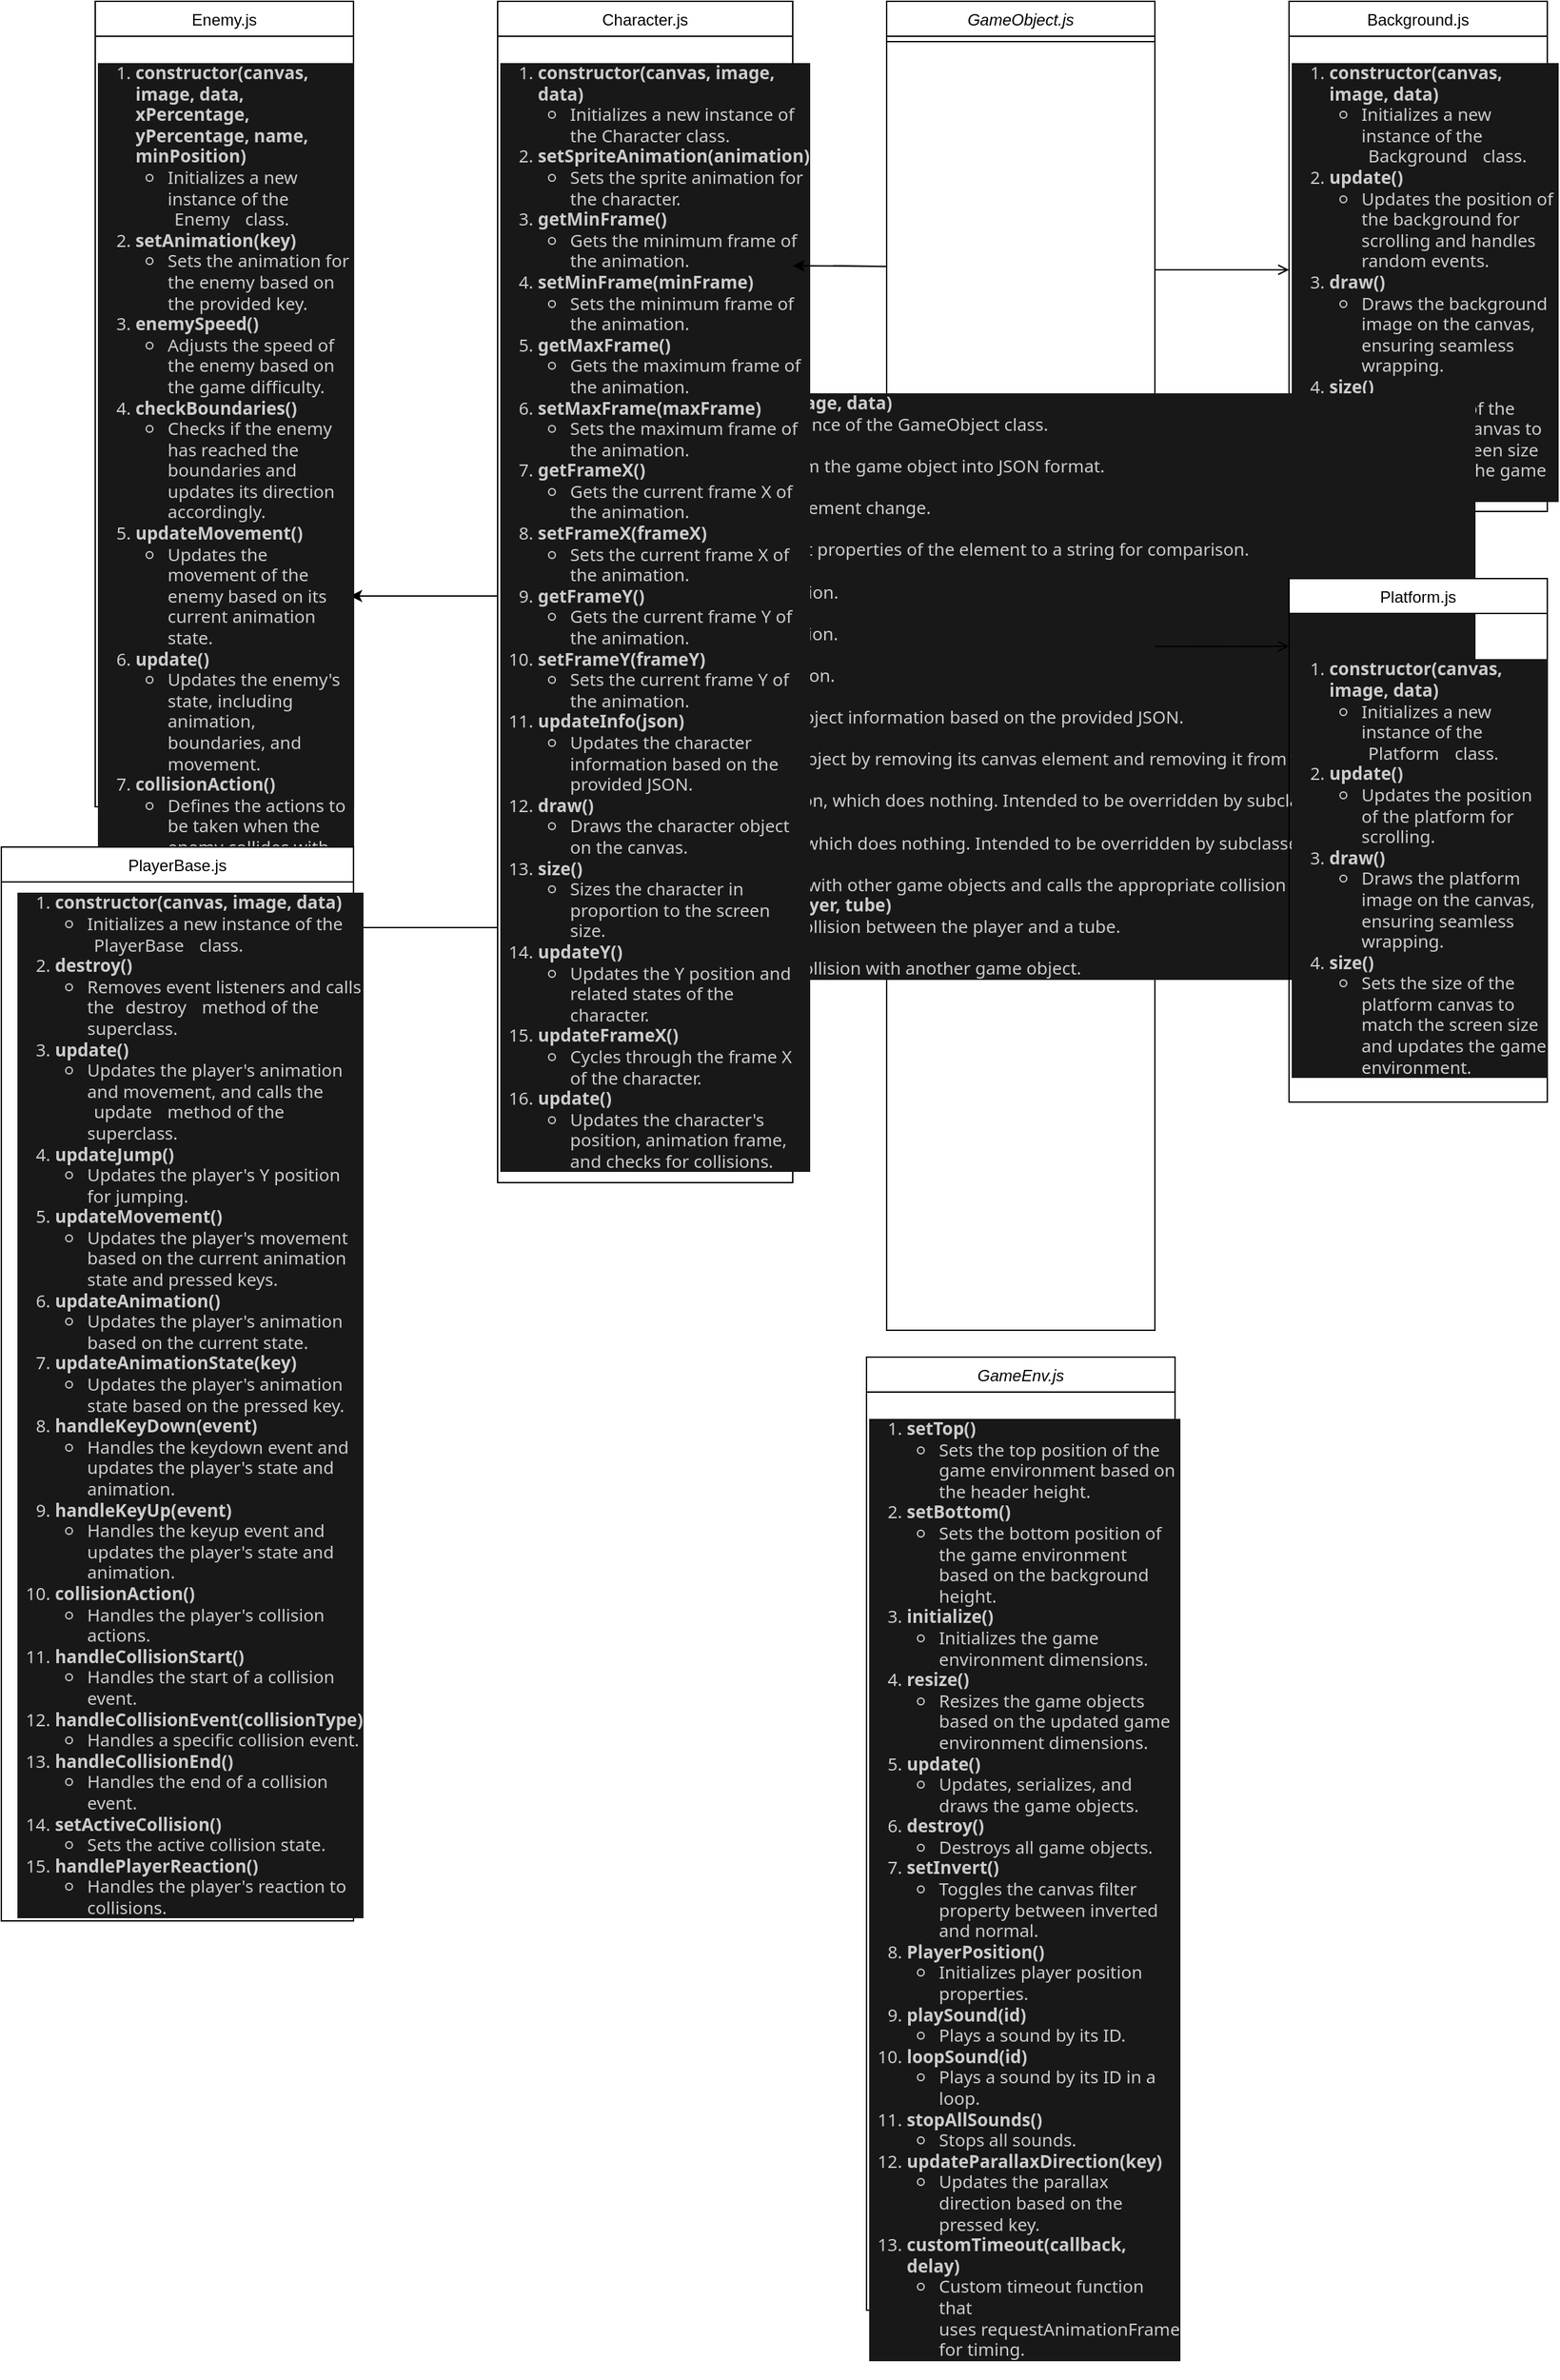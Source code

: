 <mxfile version="26.0.10">
  <diagram id="C5RBs43oDa-KdzZeNtuy" name="Page-1">
    <mxGraphModel dx="5790" dy="2817" grid="1" gridSize="10" guides="1" tooltips="1" connect="1" arrows="1" fold="1" page="1" pageScale="1" pageWidth="827" pageHeight="1169" math="0" shadow="0">
      <root>
        <mxCell id="WIyWlLk6GJQsqaUBKTNV-0" />
        <mxCell id="WIyWlLk6GJQsqaUBKTNV-1" parent="WIyWlLk6GJQsqaUBKTNV-0" />
        <mxCell id="zkfFHV4jXpPFQw0GAbJ--0" value="GameObject.js" style="swimlane;fontStyle=2;align=center;verticalAlign=top;childLayout=stackLayout;horizontal=1;startSize=26;horizontalStack=0;resizeParent=1;resizeLast=0;collapsible=1;marginBottom=0;rounded=0;shadow=0;strokeWidth=1;" parent="WIyWlLk6GJQsqaUBKTNV-1" vertex="1">
          <mxGeometry x="-580" y="-640" width="200" height="990" as="geometry">
            <mxRectangle x="230" y="140" width="160" height="26" as="alternateBounds" />
          </mxGeometry>
        </mxCell>
        <mxCell id="zkfFHV4jXpPFQw0GAbJ--4" value="" style="line;html=1;strokeWidth=1;align=left;verticalAlign=middle;spacingTop=-1;spacingLeft=3;spacingRight=3;rotatable=0;labelPosition=right;points=[];portConstraint=eastwest;" parent="zkfFHV4jXpPFQw0GAbJ--0" vertex="1">
          <mxGeometry y="26" width="200" height="8" as="geometry" />
        </mxCell>
        <mxCell id="zkfFHV4jXpPFQw0GAbJ--17" value="Background.js" style="swimlane;fontStyle=0;align=center;verticalAlign=top;childLayout=stackLayout;horizontal=1;startSize=26;horizontalStack=0;resizeParent=1;resizeLast=0;collapsible=1;marginBottom=0;rounded=0;shadow=0;strokeWidth=1;" parent="WIyWlLk6GJQsqaUBKTNV-1" vertex="1">
          <mxGeometry x="-280" y="-640" width="192.55" height="380" as="geometry">
            <mxRectangle x="550" y="140" width="160" height="26" as="alternateBounds" />
          </mxGeometry>
        </mxCell>
        <UserObject label="&lt;ol style=&quot;padding-inline-start: 28px; color: rgb(204, 204, 204); font-family: &amp;quot;Segoe WPC&amp;quot;, &amp;quot;Segoe UI&amp;quot;, sans-serif; font-size: 13px; font-style: normal; font-variant-ligatures: normal; font-variant-caps: normal; font-weight: 400; letter-spacing: normal; orphans: 2; text-align: start; text-indent: 0px; text-transform: none; widows: 2; word-spacing: 0px; -webkit-text-stroke-width: 0px; white-space: normal; background-color: rgb(24, 24, 24); text-decoration-thickness: initial; text-decoration-style: initial; text-decoration-color: initial;&quot;&gt;&lt;li&gt;&lt;p style=&quot;margin: 0px;&quot;&gt;&lt;strong&gt;constructor(canvas, image, data)&lt;/strong&gt;&lt;/p&gt;&lt;ul style=&quot;padding-inline-start: 24px;&quot;&gt;&lt;li&gt;Initializes a new instance of the&lt;span&gt;&amp;nbsp;&lt;/span&gt;&lt;a data-href=&quot;vscode-remote://wsl%2Bubuntu-24.04/home/casonpollak/nighthawk/platformer4x-fork/assets/js/platformer/Background.js#6%2C14&quot; href=&quot;vscode-file://vscode-app/c:/Users/cason/AppData/Local/Programs/Microsoft%20VS%20Code/resources/app/out/vs/code/electron-sandbox/workbench/workbench.html&quot; title=&quot;&quot; draggable=&quot;true&quot; data-keybinding-context=&quot;5063&quot; class=&quot;chat-inline-anchor-widget show-file-icons&quot; style=&quot;border: 1px solid var(--vscode-chat-requestBorder,var(--vscode-input-background,transparent)); border-radius: 4px; font-weight: 400; margin: 0px 1px; padding: 1px 3px; text-decoration: none; text-wrap: nowrap; width: fit-content; color: inherit; user-select: text;&quot;&gt;&lt;span class=&quot;icon codicon codicon-symbol-variable predefined-file-icon&quot; style=&quot;display: inline-block; font-style: normal; font-variant: normal; font-size-adjust: none; font-kerning: auto; font-optical-sizing: auto; font-feature-settings: normal; font-variation-settings: normal; font-weight: normal; font-stretch: normal; font-size: inherit; line-height: 1em; font-family: codicon; text-align: center; text-decoration: none; text-rendering: auto; text-transform: none; -webkit-font-smoothing: antialiased; user-select: none; overflow: hidden; vertical-align: middle; top: 2px; color: var(--vscode-symbolIcon-variableForeground); position: relative;&quot;&gt;&lt;/span&gt;&lt;span class=&quot;icon-label&quot; style=&quot;padding-right: 3px; text-wrap: wrap;&quot;&gt;Background&lt;/span&gt;&lt;/a&gt;&lt;span&gt;&amp;nbsp;&lt;/span&gt;class.&lt;/li&gt;&lt;/ul&gt;&lt;/li&gt;&lt;li&gt;&lt;p style=&quot;margin: 0px;&quot;&gt;&lt;strong&gt;update()&lt;/strong&gt;&lt;/p&gt;&lt;ul style=&quot;padding-inline-start: 24px;&quot;&gt;&lt;li&gt;Updates the position of the background for scrolling and handles random events.&lt;/li&gt;&lt;/ul&gt;&lt;/li&gt;&lt;li&gt;&lt;p style=&quot;margin: 0px;&quot;&gt;&lt;strong&gt;draw()&lt;/strong&gt;&lt;/p&gt;&lt;ul style=&quot;padding-inline-start: 24px;&quot;&gt;&lt;li&gt;Draws the background image on the canvas, ensuring seamless wrapping.&lt;/li&gt;&lt;/ul&gt;&lt;/li&gt;&lt;li&gt;&lt;p style=&quot;margin: 0px;&quot;&gt;&lt;strong&gt;size()&lt;/strong&gt;&lt;/p&gt;&lt;ul style=&quot;padding-inline-start: 24px;&quot;&gt;&lt;li&gt;Sets the size of the background canvas to match the screen size and updates the game environment.&lt;/li&gt;&lt;/ul&gt;&lt;/li&gt;&lt;/ol&gt;" link="&lt;ol style=&quot;padding-inline-start: 28px; color: rgb(204, 204, 204); font-family: &amp;quot;Segoe WPC&amp;quot;, &amp;quot;Segoe UI&amp;quot;, sans-serif; font-size: 13px; font-style: normal; font-variant-ligatures: normal; font-variant-caps: normal; font-weight: 400; letter-spacing: normal; orphans: 2; text-align: start; text-indent: 0px; text-transform: none; widows: 2; word-spacing: 0px; -webkit-text-stroke-width: 0px; white-space: normal; background-color: rgb(24, 24, 24); text-decoration-thickness: initial; text-decoration-style: initial; text-decoration-color: initial;&quot;&gt;&lt;li&gt;&lt;p style=&quot;margin: 0px;&quot;&gt;&lt;strong&gt;constructor(canvas, image, data)&lt;/strong&gt;&lt;/p&gt;&lt;ul style=&quot;padding-inline-start: 24px;&quot;&gt;&lt;li&gt;Initializes a new instance of the&lt;span&gt;&amp;nbsp;&lt;/span&gt;&lt;a data-href=&quot;vscode-remote://wsl%2Bubuntu-24.04/home/casonpollak/nighthawk/platformer4x-fork/assets/js/platformer/Background.js#6%2C14&quot; href=&quot;vscode-file://vscode-app/c:/Users/cason/AppData/Local/Programs/Microsoft%20VS%20Code/resources/app/out/vs/code/electron-sandbox/workbench/workbench.html&quot; title=&quot;&quot; draggable=&quot;true&quot; data-keybinding-context=&quot;5063&quot; class=&quot;chat-inline-anchor-widget show-file-icons&quot; style=&quot;border: 1px solid var(--vscode-chat-requestBorder,var(--vscode-input-background,transparent)); border-radius: 4px; font-weight: 400; margin: 0px 1px; padding: 1px 3px; text-decoration: none; text-wrap: nowrap; width: fit-content; color: inherit; user-select: text;&quot;&gt;&lt;span class=&quot;icon codicon codicon-symbol-variable predefined-file-icon&quot; style=&quot;display: inline-block; font-style: normal; font-variant: normal; font-size-adjust: none; font-kerning: auto; font-optical-sizing: auto; font-feature-settings: normal; font-variation-settings: normal; font-weight: normal; font-stretch: normal; font-size: inherit; line-height: 1em; font-family: codicon; text-align: center; text-decoration: none; text-rendering: auto; text-transform: none; -webkit-font-smoothing: antialiased; user-select: none; overflow: hidden; vertical-align: middle; top: 2px; color: var(--vscode-symbolIcon-variableForeground); position: relative;&quot;&gt;&lt;/span&gt;&lt;span class=&quot;icon-label&quot; style=&quot;padding-right: 3px; text-wrap: wrap;&quot;&gt;Background&lt;/span&gt;&lt;/a&gt;&lt;span&gt;&amp;nbsp;&lt;/span&gt;class.&lt;/li&gt;&lt;/ul&gt;&lt;/li&gt;&lt;li&gt;&lt;p style=&quot;margin: 0px;&quot;&gt;&lt;strong&gt;update()&lt;/strong&gt;&lt;/p&gt;&lt;ul style=&quot;padding-inline-start: 24px;&quot;&gt;&lt;li&gt;Updates the position of the background for scrolling and handles random events.&lt;/li&gt;&lt;/ul&gt;&lt;/li&gt;&lt;li&gt;&lt;p style=&quot;margin: 0px;&quot;&gt;&lt;strong&gt;draw()&lt;/strong&gt;&lt;/p&gt;&lt;ul style=&quot;padding-inline-start: 24px;&quot;&gt;&lt;li&gt;Draws the background image on the canvas, ensuring seamless wrapping.&lt;/li&gt;&lt;/ul&gt;&lt;/li&gt;&lt;li&gt;&lt;p style=&quot;margin: 0px;&quot;&gt;&lt;strong&gt;size()&lt;/strong&gt;&lt;/p&gt;&lt;ul style=&quot;padding-inline-start: 24px;&quot;&gt;&lt;li&gt;Sets the size of the background canvas to match the screen size and updates the game environment.&lt;/li&gt;&lt;/ul&gt;&lt;/li&gt;&lt;/ol&gt;" id="T7eqkqiYRjG703eAOTN1-3">
          <mxCell style="text;whiteSpace=wrap;html=1;" vertex="1" parent="zkfFHV4jXpPFQw0GAbJ--17">
            <mxGeometry y="26" width="192.55" height="354" as="geometry" />
          </mxCell>
        </UserObject>
        <mxCell id="zkfFHV4jXpPFQw0GAbJ--26" value="" style="endArrow=open;shadow=0;strokeWidth=1;rounded=0;curved=0;endFill=1;edgeStyle=elbowEdgeStyle;elbow=vertical;" parent="WIyWlLk6GJQsqaUBKTNV-1" edge="1">
          <mxGeometry x="0.5" y="41" relative="1" as="geometry">
            <mxPoint x="-380.0" y="-440.003" as="sourcePoint" />
            <mxPoint x="-280.0" y="-440.003" as="targetPoint" />
            <mxPoint x="-40" y="32" as="offset" />
          </mxGeometry>
        </mxCell>
        <mxCell id="T7eqkqiYRjG703eAOTN1-2" value="&lt;ol style=&quot;padding-inline-start: 28px; color: rgb(204, 204, 204); font-family: &amp;quot;Segoe WPC&amp;quot;, &amp;quot;Segoe UI&amp;quot;, sans-serif; font-size: 13px; text-align: start; text-wrap-mode: wrap; background-color: rgb(24, 24, 24);&quot;&gt;&lt;li&gt;&lt;p style=&quot;margin: 0px;&quot;&gt;&lt;strong&gt;constructor(canvas, image, data)&lt;/strong&gt;&lt;/p&gt;&lt;ul style=&quot;padding-inline-start: 24px;&quot;&gt;&lt;li&gt;Initializes a new instance of the GameObject class.&lt;/li&gt;&lt;/ul&gt;&lt;/li&gt;&lt;li&gt;&lt;p style=&quot;margin: 0px;&quot;&gt;&lt;strong&gt;serialize()&lt;/strong&gt;&lt;/p&gt;&lt;ul style=&quot;padding-inline-start: 24px;&quot;&gt;&lt;li&gt;Extracts changes from the game object into JSON format.&lt;/li&gt;&lt;/ul&gt;&lt;/li&gt;&lt;li&gt;&lt;p style=&quot;margin: 0px;&quot;&gt;&lt;strong&gt;logElement()&lt;/strong&gt;&lt;/p&gt;&lt;ul style=&quot;padding-inline-start: 24px;&quot;&gt;&lt;li&gt;Logs the character element change.&lt;/li&gt;&lt;/ul&gt;&lt;/li&gt;&lt;li&gt;&lt;p style=&quot;margin: 0px;&quot;&gt;&lt;strong&gt;stringifyElement()&lt;/strong&gt;&lt;/p&gt;&lt;ul style=&quot;padding-inline-start: 24px;&quot;&gt;&lt;li&gt;Converts the relevant properties of the element to a string for comparison.&lt;/li&gt;&lt;/ul&gt;&lt;/li&gt;&lt;li&gt;&lt;p style=&quot;margin: 0px;&quot;&gt;&lt;strong&gt;getX()&lt;/strong&gt;&lt;/p&gt;&lt;ul style=&quot;padding-inline-start: 24px;&quot;&gt;&lt;li&gt;Getter for the x&amp;nbsp;position.&lt;/li&gt;&lt;/ul&gt;&lt;/li&gt;&lt;li&gt;&lt;p style=&quot;margin: 0px;&quot;&gt;&lt;strong&gt;getY()&lt;/strong&gt;&lt;/p&gt;&lt;ul style=&quot;padding-inline-start: 24px;&quot;&gt;&lt;li&gt;Getter for the y&amp;nbsp;position.&lt;/li&gt;&lt;/ul&gt;&lt;/li&gt;&lt;li&gt;&lt;p style=&quot;margin: 0px;&quot;&gt;&lt;strong&gt;setY(y)&lt;/strong&gt;&lt;/p&gt;&lt;ul style=&quot;padding-inline-start: 24px;&quot;&gt;&lt;li&gt;Setter for the y&amp;nbsp;position.&lt;/li&gt;&lt;/ul&gt;&lt;/li&gt;&lt;li&gt;&lt;p style=&quot;margin: 0px;&quot;&gt;&lt;strong&gt;updateInfo(json)&lt;/strong&gt;&lt;/p&gt;&lt;ul style=&quot;padding-inline-start: 24px;&quot;&gt;&lt;li&gt;Updates the game object information based on the provided JSON.&lt;/li&gt;&lt;/ul&gt;&lt;/li&gt;&lt;li&gt;&lt;p style=&quot;margin: 0px;&quot;&gt;&lt;strong&gt;destroy()&lt;/strong&gt;&lt;/p&gt;&lt;ul style=&quot;padding-inline-start: 24px;&quot;&gt;&lt;li&gt;Destroys the game object by removing its canvas element and removing it from the game object array.&lt;/li&gt;&lt;/ul&gt;&lt;/li&gt;&lt;li&gt;&lt;p style=&quot;margin: 0px;&quot;&gt;&lt;strong&gt;collisionAction()&lt;/strong&gt;&lt;/p&gt;&lt;ul style=&quot;padding-inline-start: 24px;&quot;&gt;&lt;li&gt;Default collision action, which does nothing. Intended to be overridden by subclasses.&lt;/li&gt;&lt;/ul&gt;&lt;/li&gt;&lt;li&gt;&lt;p style=&quot;margin: 0px;&quot;&gt;&lt;strong&gt;floorAction()&lt;/strong&gt;&lt;/p&gt;&lt;ul style=&quot;padding-inline-start: 24px;&quot;&gt;&lt;li&gt;Default floor action, which does nothing. Intended to be overridden by subclasses.&lt;/li&gt;&lt;/ul&gt;&lt;/li&gt;&lt;li&gt;&lt;p style=&quot;margin: 0px;&quot;&gt;&lt;strong&gt;collisionChecks()&lt;/strong&gt;&lt;/p&gt;&lt;ul style=&quot;padding-inline-start: 24px;&quot;&gt;&lt;li&gt;Checks for collisions with other game objects and calls the appropriate collision or floor action.&lt;/li&gt;&lt;/ul&gt;&lt;/li&gt;&lt;li&gt;&lt;p style=&quot;margin: 0px;&quot;&gt;&lt;strong&gt;playerTubeCollision(player, tube)&lt;/strong&gt;&lt;/p&gt;&lt;ul style=&quot;padding-inline-start: 24px;&quot;&gt;&lt;li&gt;Checks if there is a collision between the player and a tube.&lt;/li&gt;&lt;/ul&gt;&lt;/li&gt;&lt;li&gt;&lt;p style=&quot;margin: 0px;&quot;&gt;&lt;strong&gt;isCollision(other)&lt;/strong&gt;&lt;/p&gt;&lt;ul style=&quot;padding-inline-start: 24px;&quot;&gt;&lt;li&gt;Checks if there is a collision with another game object.&lt;/li&gt;&lt;/ul&gt;&lt;/li&gt;&lt;/ol&gt;" style="text;html=1;align=center;verticalAlign=middle;resizable=0;points=[];autosize=1;strokeColor=none;fillColor=none;" vertex="1" parent="WIyWlLk6GJQsqaUBKTNV-1">
          <mxGeometry x="-810" y="-370" width="660" height="480" as="geometry" />
        </mxCell>
        <mxCell id="T7eqkqiYRjG703eAOTN1-8" value="&lt;span style=&quot;color: rgba(0, 0, 0, 0); font-family: monospace; font-size: 0px; text-align: start;&quot;&gt;%3CmxGraphModel%3E%3Croot%3E%3CmxCell%20id%3D%220%22%2F%3E%3CmxCell%20id%3D%221%22%20parent%3D%220%22%2F%3E%3CmxCell%20id%3D%222%22%20value%3D%22Background.js%22%20style%3D%22swimlane%3BfontStyle%3D0%3Balign%3Dcenter%3BverticalAlign%3Dtop%3BchildLayout%3DstackLayout%3Bhorizontal%3D1%3BstartSize%3D26%3BhorizontalStack%3D0%3BresizeParent%3D1%3BresizeLast%3D0%3Bcollapsible%3D1%3BmarginBottom%3D0%3Brounded%3D0%3Bshadow%3D0%3BstrokeWidth%3D1%3B%22%20vertex%3D%221%22%20parent%3D%221%22%3E%3CmxGeometry%20x%3D%22-212.55%22%20y%3D%22-640%22%20width%3D%22192.55%22%20height%3D%22380%22%20as%3D%22geometry%22%3E%3CmxRectangle%20x%3D%22550%22%20y%3D%22140%22%20width%3D%22160%22%20height%3D%2226%22%20as%3D%22alternateBounds%22%2F%3E%3C%2FmxGeometry%3E%3C%2FmxCell%3E%3CUserObject%20label%3D%22%26lt%3Bol%20style%3D%26quot%3Bpadding-inline-start%3A%2028px%3B%20color%3A%20rgb(204%2C%20204%2C%20204)%3B%20font-family%3A%20%26amp%3Bquot%3BSegoe%20WPC%26amp%3Bquot%3B%2C%20%26amp%3Bquot%3BSegoe%20UI%26amp%3Bquot%3B%2C%20sans-serif%3B%20font-size%3A%2013px%3B%20font-style%3A%20normal%3B%20font-variant-ligatures%3A%20normal%3B%20font-variant-caps%3A%20normal%3B%20font-weight%3A%20400%3B%20letter-spacing%3A%20normal%3B%20orphans%3A%202%3B%20text-align%3A%20start%3B%20text-indent%3A%200px%3B%20text-transform%3A%20none%3B%20widows%3A%202%3B%20word-spacing%3A%200px%3B%20-webkit-text-stroke-width%3A%200px%3B%20white-space%3A%20normal%3B%20background-color%3A%20rgb(24%2C%2024%2C%2024)%3B%20text-decoration-thickness%3A%20initial%3B%20text-decoration-style%3A%20initial%3B%20text-decoration-color%3A%20initial%3B%26quot%3B%26gt%3B%26lt%3Bli%26gt%3B%26lt%3Bp%20style%3D%26quot%3Bmargin%3A%200px%3B%26quot%3B%26gt%3B%26lt%3Bstrong%26gt%3Bconstructor(canvas%2C%20image%2C%20data)%26lt%3B%2Fstrong%26gt%3B%26lt%3B%2Fp%26gt%3B%26lt%3Bul%20style%3D%26quot%3Bpadding-inline-start%3A%2024px%3B%26quot%3B%26gt%3B%26lt%3Bli%26gt%3BInitializes%20a%20new%20instance%20of%20the%26lt%3Bspan%26gt%3B%26amp%3Bnbsp%3B%26lt%3B%2Fspan%26gt%3B%26lt%3Ba%20data-href%3D%26quot%3Bvscode-remote%3A%2F%2Fwsl%252Bubuntu-24.04%2Fhome%2Fcasonpollak%2Fnighthawk%2Fplatformer4x-fork%2Fassets%2Fjs%2Fplatformer%2FBackground.js%236%252C14%26quot%3B%20href%3D%26quot%3Bvscode-file%3A%2F%2Fvscode-app%2Fc%3A%2FUsers%2Fcason%2FAppData%2FLocal%2FPrograms%2FMicrosoft%2520VS%2520Code%2Fresources%2Fapp%2Fout%2Fvs%2Fcode%2Felectron-sandbox%2Fworkbench%2Fworkbench.html%26quot%3B%20title%3D%26quot%3B%26quot%3B%20draggable%3D%26quot%3Btrue%26quot%3B%20data-keybinding-context%3D%26quot%3B5063%26quot%3B%20class%3D%26quot%3Bchat-inline-anchor-widget%20show-file-icons%26quot%3B%20style%3D%26quot%3Bborder%3A%201px%20solid%20var(--vscode-chat-requestBorder%2Cvar(--vscode-input-background%2Ctransparent))%3B%20border-radius%3A%204px%3B%20font-weight%3A%20400%3B%20margin%3A%200px%201px%3B%20padding%3A%201px%203px%3B%20text-decoration%3A%20none%3B%20text-wrap%3A%20nowrap%3B%20width%3A%20fit-content%3B%20color%3A%20inherit%3B%20user-select%3A%20text%3B%26quot%3B%26gt%3B%26lt%3Bspan%20class%3D%26quot%3Bicon%20codicon%20codicon-symbol-variable%20predefined-file-icon%26quot%3B%20style%3D%26quot%3Bdisplay%3A%20inline-block%3B%20font-style%3A%20normal%3B%20font-variant%3A%20normal%3B%20font-size-adjust%3A%20none%3B%20font-kerning%3A%20auto%3B%20font-optical-sizing%3A%20auto%3B%20font-feature-settings%3A%20normal%3B%20font-variation-settings%3A%20normal%3B%20font-weight%3A%20normal%3B%20font-stretch%3A%20normal%3B%20font-size%3A%20inherit%3B%20line-height%3A%201em%3B%20font-family%3A%20codicon%3B%20text-align%3A%20center%3B%20text-decoration%3A%20none%3B%20text-rendering%3A%20auto%3B%20text-transform%3A%20none%3B%20-webkit-font-smoothing%3A%20antialiased%3B%20user-select%3A%20none%3B%20overflow%3A%20hidden%3B%20vertical-align%3A%20middle%3B%20top%3A%202px%3B%20color%3A%20var(--vscode-symbolIcon-variableForeground)%3B%20position%3A%20relative%3B%26quot%3B%26gt%3B%26lt%3B%2Fspan%26gt%3B%26lt%3Bspan%20class%3D%26quot%3Bicon-label%26quot%3B%20style%3D%26quot%3Bpadding-right%3A%203px%3B%20text-wrap%3A%20wrap%3B%26quot%3B%26gt%3BBackground%26lt%3B%2Fspan%26gt%3B%26lt%3B%2Fa%26gt%3B%26lt%3Bspan%26gt%3B%26amp%3Bnbsp%3B%26lt%3B%2Fspan%26gt%3Bclass.%26lt%3B%2Fli%26gt%3B%26lt%3B%2Ful%26gt%3B%26lt%3B%2Fli%26gt%3B%26lt%3Bli%26gt%3B%26lt%3Bp%20style%3D%26quot%3Bmargin%3A%200px%3B%26quot%3B%26gt%3B%26lt%3Bstrong%26gt%3Bupdate()%26lt%3B%2Fstrong%26gt%3B%26lt%3B%2Fp%26gt%3B%26lt%3Bul%20style%3D%26quot%3Bpadding-inline-start%3A%2024px%3B%26quot%3B%26gt%3B%26lt%3Bli%26gt%3BUpdates%20the%20position%20of%20the%20background%20for%20scrolling%20and%20handles%20random%20events.%26lt%3B%2Fli%26gt%3B%26lt%3B%2Ful%26gt%3B%26lt%3B%2Fli%26gt%3B%26lt%3Bli%26gt%3B%26lt%3Bp%20style%3D%26quot%3Bmargin%3A%200px%3B%26quot%3B%26gt%3B%26lt%3Bstrong%26gt%3Bdraw()%26lt%3B%2Fstrong%26gt%3B%26lt%3B%2Fp%26gt%3B%26lt%3Bul%20style%3D%26quot%3Bpadding-inline-start%3A%2024px%3B%26quot%3B%26gt%3B%26lt%3Bli%26gt%3BDraws%20the%20background%20image%20on%20the%20canvas%2C%20ensuring%20seamless%20wrapping.%26lt%3B%2Fli%26gt%3B%26lt%3B%2Ful%26gt%3B%26lt%3B%2Fli%26gt%3B%26lt%3Bli%26gt%3B%26lt%3Bp%20style%3D%26quot%3Bmargin%3A%200px%3B%26quot%3B%26gt%3B%26lt%3Bstrong%26gt%3Bsize()%26lt%3B%2Fstrong%26gt%3B%26lt%3B%2Fp%26gt%3B%26lt%3Bul%20style%3D%26quot%3Bpadding-inline-start%3A%2024px%3B%26quot%3B%26gt%3B%26lt%3Bli%26gt%3BSets%20the%20size%20of%20the%20background%20canvas%20to%20match%20the%20screen%20size%20and%20updates%20the%20game%20environment.%26lt%3B%2Fli%26gt%3B%26lt%3B%2Ful%26gt%3B%26lt%3B%2Fli%26gt%3B%26lt%3B%2Fol%26gt%3B%22%20link%3D%22%26lt%3Bol%20style%3D%26quot%3Bpadding-inline-start%3A%2028px%3B%20color%3A%20rgb(204%2C%20204%2C%20204)%3B%20font-family%3A%20%26amp%3Bquot%3BSegoe%20WPC%26amp%3Bquot%3B%2C%20%26amp%3Bquot%3BSegoe%20UI%26amp%3Bquot%3B%2C%20sans-serif%3B%20font-size%3A%2013px%3B%20font-style%3A%20normal%3B%20font-variant-ligatures%3A%20normal%3B%20font-variant-caps%3A%20normal%3B%20font-weight%3A%20400%3B%20letter-spacing%3A%20normal%3B%20orphans%3A%202%3B%20text-align%3A%20start%3B%20text-indent%3A%200px%3B%20text-transform%3A%20none%3B%20widows%3A%202%3B%20word-spacing%3A%200px%3B%20-webkit-text-stroke-width%3A%200px%3B%20white-space%3A%20normal%3B%20background-color%3A%20rgb(24%2C%2024%2C%2024)%3B%20text-decoration-thickness%3A%20initial%3B%20text-decoration-style%3A%20initial%3B%20text-decoration-color%3A%20initial%3B%26quot%3B%26gt%3B%26lt%3Bli%26gt%3B%26lt%3Bp%20style%3D%26quot%3Bmargin%3A%200px%3B%26quot%3B%26gt%3B%26lt%3Bstrong%26gt%3Bconstructor(canvas%2C%20image%2C%20data)%26lt%3B%2Fstrong%26gt%3B%26lt%3B%2Fp%26gt%3B%26lt%3Bul%20style%3D%26quot%3Bpadding-inline-start%3A%2024px%3B%26quot%3B%26gt%3B%26lt%3Bli%26gt%3BInitializes%20a%20new%20instance%20of%20the%26lt%3Bspan%26gt%3B%26amp%3Bnbsp%3B%26lt%3B%2Fspan%26gt%3B%26lt%3Ba%20data-href%3D%26quot%3Bvscode-remote%3A%2F%2Fwsl%252Bubuntu-24.04%2Fhome%2Fcasonpollak%2Fnighthawk%2Fplatformer4x-fork%2Fassets%2Fjs%2Fplatformer%2FBackground.js%236%252C14%26quot%3B%20href%3D%26quot%3Bvscode-file%3A%2F%2Fvscode-app%2Fc%3A%2FUsers%2Fcason%2FAppData%2FLocal%2FPrograms%2FMicrosoft%2520VS%2520Code%2Fresources%2Fapp%2Fout%2Fvs%2Fcode%2Felectron-sandbox%2Fworkbench%2Fworkbench.html%26quot%3B%20title%3D%26quot%3B%26quot%3B%20draggable%3D%26quot%3Btrue%26quot%3B%20data-keybinding-context%3D%26quot%3B5063%26quot%3B%20class%3D%26quot%3Bchat-inline-anchor-widget%20show-file-icons%26quot%3B%20style%3D%26quot%3Bborder%3A%201px%20solid%20var(--vscode-chat-requestBorder%2Cvar(--vscode-input-background%2Ctransparent))%3B%20border-radius%3A%204px%3B%20font-weight%3A%20400%3B%20margin%3A%200px%201px%3B%20padding%3A%201px%203px%3B%20text-decoration%3A%20none%3B%20text-wrap%3A%20nowrap%3B%20width%3A%20fit-content%3B%20color%3A%20inherit%3B%20user-select%3A%20text%3B%26quot%3B%26gt%3B%26lt%3Bspan%20class%3D%26quot%3Bicon%20codicon%20codicon-symbol-variable%20predefined-file-icon%26quot%3B%20style%3D%26quot%3Bdisplay%3A%20inline-block%3B%20font-style%3A%20normal%3B%20font-variant%3A%20normal%3B%20font-size-adjust%3A%20none%3B%20font-kerning%3A%20auto%3B%20font-optical-sizing%3A%20auto%3B%20font-feature-settings%3A%20normal%3B%20font-variation-settings%3A%20normal%3B%20font-weight%3A%20normal%3B%20font-stretch%3A%20normal%3B%20font-size%3A%20inherit%3B%20line-height%3A%201em%3B%20font-family%3A%20codicon%3B%20text-align%3A%20center%3B%20text-decoration%3A%20none%3B%20text-rendering%3A%20auto%3B%20text-transform%3A%20none%3B%20-webkit-font-smoothing%3A%20antialiased%3B%20user-select%3A%20none%3B%20overflow%3A%20hidden%3B%20vertical-align%3A%20middle%3B%20top%3A%202px%3B%20color%3A%20var(--vscode-symbolIcon-variableForeground)%3B%20position%3A%20relative%3B%26quot%3B%26gt%3B%26lt%3B%2Fspan%26gt%3B%26lt%3Bspan%20class%3D%26quot%3Bicon-label%26quot%3B%20style%3D%26quot%3Bpadding-right%3A%203px%3B%20text-wrap%3A%20wrap%3B%26quot%3B%26gt%3BBackground%26lt%3B%2Fspan%26gt%3B%26lt%3B%2Fa%26gt%3B%26lt%3Bspan%26gt%3B%26amp%3Bnbsp%3B%26lt%3B%2Fspan%26gt%3Bclass.%26lt%3B%2Fli%26gt%3B%26lt%3B%2Ful%26gt%3B%26lt%3B%2Fli%26gt%3B%26lt%3Bli%26gt%3B%26lt%3Bp%20style%3D%26quot%3Bmargin%3A%200px%3B%26quot%3B%26gt%3B%26lt%3Bstrong%26gt%3Bupdate()%26lt%3B%2Fstrong%26gt%3B%26lt%3B%2Fp%26gt%3B%26lt%3Bul%20style%3D%26quot%3Bpadding-inline-start%3A%2024px%3B%26quot%3B%26gt%3B%26lt%3Bli%26gt%3BUpdates%20the%20position%20of%20the%20background%20for%20scrolling%20and%20handles%20random%20events.%26lt%3B%2Fli%26gt%3B%26lt%3B%2Ful%26gt%3B%26lt%3B%2Fli%26gt%3B%26lt%3Bli%26gt%3B%26lt%3Bp%20style%3D%26quot%3Bmargin%3A%200px%3B%26quot%3B%26gt%3B%26lt%3Bstrong%26gt%3Bdraw()%26lt%3B%2Fstrong%26gt%3B%26lt%3B%2Fp%26gt%3B%26lt%3Bul%20style%3D%26quot%3Bpadding-inline-start%3A%2024px%3B%26quot%3B%26gt%3B%26lt%3Bli%26gt%3BDraws%20the%20background%20image%20on%20the%20canvas%2C%20ensuring%20seamless%20wrapping.%26lt%3B%2Fli%26gt%3B%26lt%3B%2Ful%26gt%3B%26lt%3B%2Fli%26gt%3B%26lt%3Bli%26gt%3B%26lt%3Bp%20style%3D%26quot%3Bmargin%3A%200px%3B%26quot%3B%26gt%3B%26lt%3Bstrong%26gt%3Bsize()%26lt%3B%2Fstrong%26gt%3B%26lt%3B%2Fp%26gt%3B%26lt%3Bul%20style%3D%26quot%3Bpadding-inline-start%3A%2024px%3B%26quot%3B%26gt%3B%26lt%3Bli%26gt%3BSets%20the%20size%20of%20the%20background%20canvas%20to%20match%20the%20screen%20size%20and%20updates%20the%20game%20environment.%26lt%3B%2Fli%26gt%3B%26lt%3B%2Ful%26gt%3B%26lt%3B%2Fli%26gt%3B%26lt%3B%2Fol%26gt%3B%22%20id%3D%223%22%3E%3CmxCell%20style%3D%22text%3BwhiteSpace%3Dwrap%3Bhtml%3D1%3B%22%20vertex%3D%221%22%20parent%3D%222%22%3E%3CmxGeometry%20y%3D%2226%22%20width%3D%22192.55%22%20height%3D%22354%22%20as%3D%22geometry%22%2F%3E%3C%2FmxCell%3E%3C%2FUserObject%3E%3C%2Froot%3E%3C%2FmxGraphModel%3E&lt;/span&gt;&lt;span style=&quot;color: rgba(0, 0, 0, 0); font-family: monospace; font-size: 0px; text-align: start;&quot;&gt;%3CmxGraphModel%3E%3Croot%3E%3CmxCell%20id%3D%220%22%2F%3E%3CmxCell%20id%3D%221%22%20parent%3D%220%22%2F%3E%3CmxCell%20id%3D%222%22%20value%3D%22Background.js%22%20style%3D%22swimlane%3BfontStyle%3D0%3Balign%3Dcenter%3BverticalAlign%3Dtop%3BchildLayout%3DstackLayout%3Bhorizontal%3D1%3BstartSize%3D26%3BhorizontalStack%3D0%3BresizeParent%3D1%3BresizeLast%3D0%3Bcollapsible%3D1%3BmarginBottom%3D0%3Brounded%3D0%3Bshadow%3D0%3BstrokeWidth%3D1%3B%22%20vertex%3D%221%22%20parent%3D%221%22%3E%3CmxGeometry%20x%3D%22-212.55%22%20y%3D%22-640%22%20width%3D%22192.55%22%20height%3D%22380%22%20as%3D%22geometry%22%3E%3CmxRectangle%20x%3D%22550%22%20y%3D%22140%22%20width%3D%22160%22%20height%3D%2226%22%20as%3D%22alternateBounds%22%2F%3E%3C%2FmxGeometry%3E%3C%2FmxCell%3E%3CUserObject%20label%3D%22%26lt%3Bol%20style%3D%26quot%3Bpadding-inline-start%3A%2028px%3B%20color%3A%20rgb(204%2C%20204%2C%20204)%3B%20font-family%3A%20%26amp%3Bquot%3BSegoe%20WPC%26amp%3Bquot%3B%2C%20%26amp%3Bquot%3BSegoe%20UI%26amp%3Bquot%3B%2C%20sans-serif%3B%20font-size%3A%2013px%3B%20font-style%3A%20normal%3B%20font-variant-ligatures%3A%20normal%3B%20font-variant-caps%3A%20normal%3B%20font-weight%3A%20400%3B%20letter-spacing%3A%20normal%3B%20orphans%3A%202%3B%20text-align%3A%20start%3B%20text-indent%3A%200px%3B%20text-transform%3A%20none%3B%20widows%3A%202%3B%20word-spacing%3A%200px%3B%20-webkit-text-stroke-width%3A%200px%3B%20white-space%3A%20normal%3B%20background-color%3A%20rgb(24%2C%2024%2C%2024)%3B%20text-decoration-thickness%3A%20initial%3B%20text-decoration-style%3A%20initial%3B%20text-decoration-color%3A%20initial%3B%26quot%3B%26gt%3B%26lt%3Bli%26gt%3B%26lt%3Bp%20style%3D%26quot%3Bmargin%3A%200px%3B%26quot%3B%26gt%3B%26lt%3Bstrong%26gt%3Bconstructor(canvas%2C%20image%2C%20data)%26lt%3B%2Fstrong%26gt%3B%26lt%3B%2Fp%26gt%3B%26lt%3Bul%20style%3D%26quot%3Bpadding-inline-start%3A%2024px%3B%26quot%3B%26gt%3B%26lt%3Bli%26gt%3BInitializes%20a%20new%20instance%20of%20the%26lt%3Bspan%26gt%3B%26amp%3Bnbsp%3B%26lt%3B%2Fspan%26gt%3B%26lt%3Ba%20data-href%3D%26quot%3Bvscode-remote%3A%2F%2Fwsl%252Bubuntu-24.04%2Fhome%2Fcasonpollak%2Fnighthawk%2Fplatformer4x-fork%2Fassets%2Fjs%2Fplatformer%2FBackground.js%236%252C14%26quot%3B%20href%3D%26quot%3Bvscode-file%3A%2F%2Fvscode-app%2Fc%3A%2FUsers%2Fcason%2FAppData%2FLocal%2FPrograms%2FMicrosoft%2520VS%2520Code%2Fresources%2Fapp%2Fout%2Fvs%2Fcode%2Felectron-sandbox%2Fworkbench%2Fworkbench.html%26quot%3B%20title%3D%26quot%3B%26quot%3B%20draggable%3D%26quot%3Btrue%26quot%3B%20data-keybinding-context%3D%26quot%3B5063%26quot%3B%20class%3D%26quot%3Bchat-inline-anchor-widget%20show-file-icons%26quot%3B%20style%3D%26quot%3Bborder%3A%201px%20solid%20var(--vscode-chat-requestBorder%2Cvar(--vscode-input-background%2Ctransparent))%3B%20border-radius%3A%204px%3B%20font-weight%3A%20400%3B%20margin%3A%200px%201px%3B%20padding%3A%201px%203px%3B%20text-decoration%3A%20none%3B%20text-wrap%3A%20nowrap%3B%20width%3A%20fit-content%3B%20color%3A%20inherit%3B%20user-select%3A%20text%3B%26quot%3B%26gt%3B%26lt%3Bspan%20class%3D%26quot%3Bicon%20codicon%20codicon-symbol-variable%20predefined-file-icon%26quot%3B%20style%3D%26quot%3Bdisplay%3A%20inline-block%3B%20font-style%3A%20normal%3B%20font-variant%3A%20normal%3B%20font-size-adjust%3A%20none%3B%20font-kerning%3A%20auto%3B%20font-optical-sizing%3A%20auto%3B%20font-feature-settings%3A%20normal%3B%20font-variation-settings%3A%20normal%3B%20font-weight%3A%20normal%3B%20font-stretch%3A%20normal%3B%20font-size%3A%20inherit%3B%20line-height%3A%201em%3B%20font-family%3A%20codicon%3B%20text-align%3A%20center%3B%20text-decoration%3A%20none%3B%20text-rendering%3A%20auto%3B%20text-transform%3A%20none%3B%20-webkit-font-smoothing%3A%20antialiased%3B%20user-select%3A%20none%3B%20overflow%3A%20hidden%3B%20vertical-align%3A%20middle%3B%20top%3A%202px%3B%20color%3A%20var(--vscode-symbolIcon-variableForeground)%3B%20position%3A%20relative%3B%26quot%3B%26gt%3B%26lt%3B%2Fspan%26gt%3B%26lt%3Bspan%20class%3D%26quot%3Bicon-label%26quot%3B%20style%3D%26quot%3Bpadding-right%3A%203px%3B%20text-wrap%3A%20wrap%3B%26quot%3B%26gt%3BBackground%26lt%3B%2Fspan%26gt%3B%26lt%3B%2Fa%26gt%3B%26lt%3Bspan%26gt%3B%26amp%3Bnbsp%3B%26lt%3B%2Fspan%26gt%3Bclass.%26lt%3B%2Fli%26gt%3B%26lt%3B%2Ful%26gt%3B%26lt%3B%2Fli%26gt%3B%26lt%3Bli%26gt%3B%26lt%3Bp%20style%3D%26quot%3Bmargin%3A%200px%3B%26quot%3B%26gt%3B%26lt%3Bstrong%26gt%3Bupdate()%26lt%3B%2Fstrong%26gt%3B%26lt%3B%2Fp%26gt%3B%26lt%3Bul%20style%3D%26quot%3Bpadding-inline-start%3A%2024px%3B%26quot%3B%26gt%3B%26lt%3Bli%26gt%3BUpdates%20the%20position%20of%20the%20background%20for%20scrolling%20and%20handles%20random%20events.%26lt%3B%2Fli%26gt%3B%26lt%3B%2Ful%26gt%3B%26lt%3B%2Fli%26gt%3B%26lt%3Bli%26gt%3B%26lt%3Bp%20style%3D%26quot%3Bmargin%3A%200px%3B%26quot%3B%26gt%3B%26lt%3Bstrong%26gt%3Bdraw()%26lt%3B%2Fstrong%26gt%3B%26lt%3B%2Fp%26gt%3B%26lt%3Bul%20style%3D%26quot%3Bpadding-inline-start%3A%2024px%3B%26quot%3B%26gt%3B%26lt%3Bli%26gt%3BDraws%20the%20background%20image%20on%20the%20canvas%2C%20ensuring%20seamless%20wrapping.%26lt%3B%2Fli%26gt%3B%26lt%3B%2Ful%26gt%3B%26lt%3B%2Fli%26gt%3B%26lt%3Bli%26gt%3B%26lt%3Bp%20style%3D%26quot%3Bmargin%3A%200px%3B%26quot%3B%26gt%3B%26lt%3Bstrong%26gt%3Bsize()%26lt%3B%2Fstrong%26gt%3B%26lt%3B%2Fp%26gt%3B%26lt%3Bul%20style%3D%26quot%3Bpadding-inline-start%3A%2024px%3B%26quot%3B%26gt%3B%26lt%3Bli%26gt%3BSets%20the%20size%20of%20the%20background%20canvas%20to%20match%20the%20screen%20size%20and%20updates%20the%20game%20environment.%26lt%3B%2Fli%26gt%3B%26lt%3B%2Ful%26gt%3B%26lt%3B%2Fli%26gt%3B%26lt%3B%2Fol%26gt%3B%22%20link%3D%22%26lt%3Bol%20style%3D%26quot%3Bpadding-inline-start%3A%2028px%3B%20color%3A%20rgb(204%2C%20204%2C%20204)%3B%20font-family%3A%20%26amp%3Bquot%3BSegoe%20WPC%26amp%3Bquot%3B%2C%20%26amp%3Bquot%3BSegoe%20UI%26amp%3Bquot%3B%2C%20sans-serif%3B%20font-size%3A%2013px%3B%20font-style%3A%20normal%3B%20font-variant-ligatures%3A%20normal%3B%20font-variant-caps%3A%20normal%3B%20font-weight%3A%20400%3B%20letter-spacing%3A%20normal%3B%20orphans%3A%202%3B%20text-align%3A%20start%3B%20text-indent%3A%200px%3B%20text-transform%3A%20none%3B%20widows%3A%202%3B%20word-spacing%3A%200px%3B%20-webkit-text-stroke-width%3A%200px%3B%20white-space%3A%20normal%3B%20background-color%3A%20rgb(24%2C%2024%2C%2024)%3B%20text-decoration-thickness%3A%20initial%3B%20text-decoration-style%3A%20initial%3B%20text-decoration-color%3A%20initial%3B%26quot%3B%26gt%3B%26lt%3Bli%26gt%3B%26lt%3Bp%20style%3D%26quot%3Bmargin%3A%200px%3B%26quot%3B%26gt%3B%26lt%3Bstrong%26gt%3Bconstructor(canvas%2C%20image%2C%20data)%26lt%3B%2Fstrong%26gt%3B%26lt%3B%2Fp%26gt%3B%26lt%3Bul%20style%3D%26quot%3Bpadding-inline-start%3A%2024px%3B%26quot%3B%26gt%3B%26lt%3Bli%26gt%3BInitializes%20a%20new%20instance%20of%20the%26lt%3Bspan%26gt%3B%26amp%3Bnbsp%3B%26lt%3B%2Fspan%26gt%3B%26lt%3Ba%20data-href%3D%26quot%3Bvscode-remote%3A%2F%2Fwsl%252Bubuntu-24.04%2Fhome%2Fcasonpollak%2Fnighthawk%2Fplatformer4x-fork%2Fassets%2Fjs%2Fplatformer%2FBackground.js%236%252C14%26quot%3B%20href%3D%26quot%3Bvscode-file%3A%2F%2Fvscode-app%2Fc%3A%2FUsers%2Fcason%2FAppData%2FLocal%2FPrograms%2FMicrosoft%2520VS%2520Code%2Fresources%2Fapp%2Fout%2Fvs%2Fcode%2Felectron-sandbox%2Fworkbench%2Fworkbench.html%26quot%3B%20title%3D%26quot%3B%26quot%3B%20draggable%3D%26quot%3Btrue%26quot%3B%20data-keybinding-context%3D%26quot%3B5063%26quot%3B%20class%3D%26quot%3Bchat-inline-anchor-widget%20show-file-icons%26quot%3B%20style%3D%26quot%3Bborder%3A%201px%20solid%20var(--vscode-chat-requestBorder%2Cvar(--vscode-input-background%2Ctransparent))%3B%20border-radius%3A%204px%3B%20font-weight%3A%20400%3B%20margin%3A%200px%201px%3B%20padding%3A%201px%203px%3B%20text-decoration%3A%20none%3B%20text-wrap%3A%20nowrap%3B%20width%3A%20fit-content%3B%20color%3A%20inherit%3B%20user-select%3A%20text%3B%26quot%3B%26gt%3B%26lt%3Bspan%20class%3D%26quot%3Bicon%20codicon%20codicon-symbol-variable%20predefined-file-icon%26quot%3B%20style%3D%26quot%3Bdisplay%3A%20inline-block%3B%20font-style%3A%20normal%3B%20font-variant%3A%20normal%3B%20font-size-adjust%3A%20none%3B%20font-kerning%3A%20auto%3B%20font-optical-sizing%3A%20auto%3B%20font-feature-settings%3A%20normal%3B%20font-variation-settings%3A%20normal%3B%20font-weight%3A%20normal%3B%20font-stretch%3A%20normal%3B%20font-size%3A%20inherit%3B%20line-height%3A%201em%3B%20font-family%3A%20codicon%3B%20text-align%3A%20center%3B%20text-decoration%3A%20none%3B%20text-rendering%3A%20auto%3B%20text-transform%3A%20none%3B%20-webkit-font-smoothing%3A%20antialiased%3B%20user-select%3A%20none%3B%20overflow%3A%20hidden%3B%20vertical-align%3A%20middle%3B%20top%3A%202px%3B%20color%3A%20var(--vscode-symbolIcon-variableForeground)%3B%20position%3A%20relative%3B%26quot%3B%26gt%3B%26lt%3B%2Fspan%26gt%3B%26lt%3Bspan%20class%3D%26quot%3Bicon-label%26quot%3B%20style%3D%26quot%3Bpadding-right%3A%203px%3B%20text-wrap%3A%20wrap%3B%26quot%3B%26gt%3BBackground%26lt%3B%2Fspan%26gt%3B%26lt%3B%2Fa%26gt%3B%26lt%3Bspan%26gt%3B%26amp%3Bnbsp%3B%26lt%3B%2Fspan%26gt%3Bclass.%26lt%3B%2Fli%26gt%3B%26lt%3B%2Ful%26gt%3B%26lt%3B%2Fli%26gt%3B%26lt%3Bli%26gt%3B%26lt%3Bp%20style%3D%26quot%3Bmargin%3A%200px%3B%26quot%3B%26gt%3B%26lt%3Bstrong%26gt%3Bupdate()%26lt%3B%2Fstrong%26gt%3B%26lt%3B%2Fp%26gt%3B%26lt%3Bul%20style%3D%26quot%3Bpadding-inline-start%3A%2024px%3B%26quot%3B%26gt%3B%26lt%3Bli%26gt%3BUpdates%20the%20position%20of%20the%20background%20for%20scrolling%20and%20handles%20random%20events.%26lt%3B%2Fli%26gt%3B%26lt%3B%2Ful%26gt%3B%26lt%3B%2Fli%26gt%3B%26lt%3Bli%26gt%3B%26lt%3Bp%20style%3D%26quot%3Bmargin%3A%200px%3B%26quot%3B%26gt%3B%26lt%3Bstrong%26gt%3Bdraw()%26lt%3B%2Fstrong%26gt%3B%26lt%3B%2Fp%26gt%3B%26lt%3Bul%20style%3D%26quot%3Bpadding-inline-start%3A%2024px%3B%26quot%3B%26gt%3B%26lt%3Bli%26gt%3BDraws%20the%20background%20image%20on%20the%20canvas%2C%20ensuring%20seamless%20wrapping.%26lt%3B%2Fli%26gt%3B%26lt%3B%2Ful%26gt%3B%26lt%3B%2Fli%26gt%3B%26lt%3Bli%26gt%3B%26lt%3Bp%20style%3D%26quot%3Bmargin%3A%200px%3B%26quot%3B%26gt%3B%26lt%3Bstrong%26gt%3Bsize()%26lt%3B%2Fstrong%26gt%3B%26lt%3B%2Fp%26gt%3B%26lt%3Bul%20style%3D%26quot%3Bpadding-inline-start%3A%2024px%3B%26quot%3B%26gt%3B%26lt%3Bli%26gt%3BSets%20the%20size%20of%20the%20background%20canvas%20to%20match%20the%20screen%20size%20and%20updates%20the%20game%20environment.%26lt%3B%2Fli%26gt%3B%26lt%3B%2Ful%26gt%3B%26lt%3B%2Fli%26gt%3B%26lt%3B%2Fol%26gt%3B%22%20id%3D%223%22%3E%3CmxCell%20style%3D%22text%3BwhiteSpace%3Dwrap%3Bhtml%3D1%3B%22%20vertex%3D%221%22%20parent%3D%222%22%3E%3CmxGeometry%20y%3D%2226%22%20width%3D%22192.55%22%20height%3D%22354%22%20as%3D%22geometry%22%2F%3E%3C%2FmxCell%3E%3C%2FUserObject%3E%3C%2Froot%3E%3C%2FmxGraphModel%3E&lt;/span&gt;" style="text;html=1;align=center;verticalAlign=middle;resizable=0;points=[];autosize=1;strokeColor=none;fillColor=none;" vertex="1" parent="WIyWlLk6GJQsqaUBKTNV-1">
          <mxGeometry x="-820" y="-512" width="20" height="30" as="geometry" />
        </mxCell>
        <mxCell id="T7eqkqiYRjG703eAOTN1-9" value="Character.js" style="swimlane;fontStyle=0;align=center;verticalAlign=top;childLayout=stackLayout;horizontal=1;startSize=26;horizontalStack=0;resizeParent=1;resizeLast=0;collapsible=1;marginBottom=0;rounded=0;shadow=0;strokeWidth=1;" vertex="1" parent="WIyWlLk6GJQsqaUBKTNV-1">
          <mxGeometry x="-870" y="-640" width="220" height="880" as="geometry">
            <mxRectangle x="550" y="140" width="160" height="26" as="alternateBounds" />
          </mxGeometry>
        </mxCell>
        <mxCell id="T7eqkqiYRjG703eAOTN1-15" style="edgeStyle=orthogonalEdgeStyle;rounded=0;orthogonalLoop=1;jettySize=auto;html=1;" edge="1" parent="T7eqkqiYRjG703eAOTN1-9" source="T7eqkqiYRjG703eAOTN1-14">
          <mxGeometry relative="1" as="geometry">
            <mxPoint x="-110" y="443" as="targetPoint" />
          </mxGeometry>
        </mxCell>
        <mxCell id="T7eqkqiYRjG703eAOTN1-14" value="&lt;ol style=&quot;padding-inline-start: 28px; color: rgb(204, 204, 204); font-family: &amp;quot;Segoe WPC&amp;quot;, &amp;quot;Segoe UI&amp;quot;, sans-serif; font-size: 13px; font-style: normal; font-variant-ligatures: normal; font-variant-caps: normal; font-weight: 400; letter-spacing: normal; orphans: 2; text-align: start; text-indent: 0px; text-transform: none; widows: 2; word-spacing: 0px; -webkit-text-stroke-width: 0px; white-space: normal; background-color: rgb(24, 24, 24); text-decoration-thickness: initial; text-decoration-style: initial; text-decoration-color: initial;&quot;&gt;&lt;li&gt;&lt;p style=&quot;margin: 0px;&quot;&gt;&lt;strong&gt;constructor(canvas, image, data)&lt;/strong&gt;&lt;/p&gt;&lt;ul style=&quot;padding-inline-start: 24px;&quot;&gt;&lt;li&gt;Initializes a new instance of the&amp;nbsp;Character class.&lt;/li&gt;&lt;/ul&gt;&lt;/li&gt;&lt;li&gt;&lt;p style=&quot;margin: 0px;&quot;&gt;&lt;strong&gt;setSpriteAnimation(animation)&lt;/strong&gt;&lt;/p&gt;&lt;ul style=&quot;padding-inline-start: 24px;&quot;&gt;&lt;li&gt;Sets the sprite animation for the character.&lt;/li&gt;&lt;/ul&gt;&lt;/li&gt;&lt;li&gt;&lt;p style=&quot;margin: 0px;&quot;&gt;&lt;strong&gt;getMinFrame()&lt;/strong&gt;&lt;/p&gt;&lt;ul style=&quot;padding-inline-start: 24px;&quot;&gt;&lt;li&gt;Gets the minimum frame of the animation.&lt;/li&gt;&lt;/ul&gt;&lt;/li&gt;&lt;li&gt;&lt;p style=&quot;margin: 0px;&quot;&gt;&lt;strong&gt;setMinFrame(minFrame)&lt;/strong&gt;&lt;/p&gt;&lt;ul style=&quot;padding-inline-start: 24px;&quot;&gt;&lt;li&gt;Sets the minimum frame of the animation.&lt;/li&gt;&lt;/ul&gt;&lt;/li&gt;&lt;li&gt;&lt;p style=&quot;margin: 0px;&quot;&gt;&lt;strong&gt;getMaxFrame()&lt;/strong&gt;&lt;/p&gt;&lt;ul style=&quot;padding-inline-start: 24px;&quot;&gt;&lt;li&gt;Gets the maximum frame of the animation.&lt;/li&gt;&lt;/ul&gt;&lt;/li&gt;&lt;li&gt;&lt;p style=&quot;margin: 0px;&quot;&gt;&lt;strong&gt;setMaxFrame(maxFrame)&lt;/strong&gt;&lt;/p&gt;&lt;ul style=&quot;padding-inline-start: 24px;&quot;&gt;&lt;li&gt;Sets the maximum frame of the animation.&lt;/li&gt;&lt;/ul&gt;&lt;/li&gt;&lt;li&gt;&lt;p style=&quot;margin: 0px;&quot;&gt;&lt;strong&gt;getFrameX()&lt;/strong&gt;&lt;/p&gt;&lt;ul style=&quot;padding-inline-start: 24px;&quot;&gt;&lt;li&gt;Gets the current frame X of the animation.&lt;/li&gt;&lt;/ul&gt;&lt;/li&gt;&lt;li&gt;&lt;p style=&quot;margin: 0px;&quot;&gt;&lt;strong&gt;setFrameX(frameX)&lt;/strong&gt;&lt;/p&gt;&lt;ul style=&quot;padding-inline-start: 24px;&quot;&gt;&lt;li&gt;Sets the current frame X of the animation.&lt;/li&gt;&lt;/ul&gt;&lt;/li&gt;&lt;li&gt;&lt;p style=&quot;margin: 0px;&quot;&gt;&lt;strong&gt;getFrameY()&lt;/strong&gt;&lt;/p&gt;&lt;ul style=&quot;padding-inline-start: 24px;&quot;&gt;&lt;li&gt;Gets the current frame Y of the animation.&lt;/li&gt;&lt;/ul&gt;&lt;/li&gt;&lt;li&gt;&lt;p style=&quot;margin: 0px;&quot;&gt;&lt;strong&gt;setFrameY(frameY)&lt;/strong&gt;&lt;/p&gt;&lt;ul style=&quot;padding-inline-start: 24px;&quot;&gt;&lt;li&gt;Sets the current frame Y of the animation.&lt;/li&gt;&lt;/ul&gt;&lt;/li&gt;&lt;li&gt;&lt;p style=&quot;margin: 0px;&quot;&gt;&lt;strong&gt;updateInfo(json)&lt;/strong&gt;&lt;/p&gt;&lt;ul style=&quot;padding-inline-start: 24px;&quot;&gt;&lt;li&gt;Updates the character information based on the provided JSON.&lt;/li&gt;&lt;/ul&gt;&lt;/li&gt;&lt;li&gt;&lt;p style=&quot;margin: 0px;&quot;&gt;&lt;strong&gt;draw()&lt;/strong&gt;&lt;/p&gt;&lt;ul style=&quot;padding-inline-start: 24px;&quot;&gt;&lt;li&gt;Draws the character object on the canvas.&lt;/li&gt;&lt;/ul&gt;&lt;/li&gt;&lt;li&gt;&lt;p style=&quot;margin: 0px;&quot;&gt;&lt;strong&gt;size()&lt;/strong&gt;&lt;/p&gt;&lt;ul style=&quot;padding-inline-start: 24px;&quot;&gt;&lt;li&gt;Sizes the character in proportion to the screen size.&lt;/li&gt;&lt;/ul&gt;&lt;/li&gt;&lt;li&gt;&lt;p style=&quot;margin: 0px;&quot;&gt;&lt;strong&gt;updateY()&lt;/strong&gt;&lt;/p&gt;&lt;ul style=&quot;padding-inline-start: 24px;&quot;&gt;&lt;li&gt;Updates the Y position and related states of the character.&lt;/li&gt;&lt;/ul&gt;&lt;/li&gt;&lt;li&gt;&lt;p style=&quot;margin: 0px;&quot;&gt;&lt;strong&gt;updateFrameX()&lt;/strong&gt;&lt;/p&gt;&lt;ul style=&quot;padding-inline-start: 24px;&quot;&gt;&lt;li&gt;Cycles through the frame X of the character.&lt;/li&gt;&lt;/ul&gt;&lt;/li&gt;&lt;li&gt;&lt;p style=&quot;margin: 0px;&quot;&gt;&lt;strong&gt;update()&lt;/strong&gt;&lt;/p&gt;&lt;ul style=&quot;padding-inline-start: 24px;&quot;&gt;&lt;li&gt;Updates the character&#39;s position, animation frame, and checks for collisions.&lt;/li&gt;&lt;/ul&gt;&lt;/li&gt;&lt;/ol&gt;" style="text;whiteSpace=wrap;html=1;" vertex="1" parent="T7eqkqiYRjG703eAOTN1-9">
          <mxGeometry y="26" width="220" height="834" as="geometry" />
        </mxCell>
        <mxCell id="T7eqkqiYRjG703eAOTN1-12" value="" style="edgeStyle=none;orthogonalLoop=1;jettySize=auto;html=1;rounded=0;" edge="1" parent="WIyWlLk6GJQsqaUBKTNV-1">
          <mxGeometry width="100" relative="1" as="geometry">
            <mxPoint x="-620" y="-443" as="sourcePoint" />
            <mxPoint x="-650" y="-443" as="targetPoint" />
            <Array as="points">
              <mxPoint x="-580" y="-442.56" />
            </Array>
          </mxGeometry>
        </mxCell>
        <mxCell id="T7eqkqiYRjG703eAOTN1-17" value="Enemy.js" style="swimlane;fontStyle=0;align=center;verticalAlign=top;childLayout=stackLayout;horizontal=1;startSize=26;horizontalStack=0;resizeParent=1;resizeLast=0;collapsible=1;marginBottom=0;rounded=0;shadow=0;strokeWidth=1;" vertex="1" parent="WIyWlLk6GJQsqaUBKTNV-1">
          <mxGeometry x="-1170" y="-640" width="192.55" height="600" as="geometry">
            <mxRectangle x="550" y="140" width="160" height="26" as="alternateBounds" />
          </mxGeometry>
        </mxCell>
        <UserObject label="&lt;ol style=&quot;padding-inline-start: 28px; color: rgb(204, 204, 204); font-family: &amp;quot;Segoe WPC&amp;quot;, &amp;quot;Segoe UI&amp;quot;, sans-serif; font-size: 13px; font-style: normal; font-variant-ligatures: normal; font-variant-caps: normal; font-weight: 400; letter-spacing: normal; orphans: 2; text-align: start; text-indent: 0px; text-transform: none; widows: 2; word-spacing: 0px; -webkit-text-stroke-width: 0px; white-space: normal; background-color: rgb(24, 24, 24); text-decoration-thickness: initial; text-decoration-style: initial; text-decoration-color: initial;&quot;&gt;&lt;li&gt;&lt;p style=&quot;margin: 0px;&quot;&gt;&lt;strong&gt;constructor(canvas, image, data, xPercentage, yPercentage, name, minPosition)&lt;/strong&gt;&lt;/p&gt;&lt;ul style=&quot;padding-inline-start: 24px;&quot;&gt;&lt;li&gt;Initializes a new instance of the&lt;span&gt;&amp;nbsp;&lt;/span&gt;&lt;a data-href=&quot;vscode-remote://wsl%2Bubuntu-24.04/home/casonpollak/nighthawk/platformer4x-fork/assets/js/platformer/Enemy.js#5%2C14&quot; href=&quot;vscode-file://vscode-app/c:/Users/cason/AppData/Local/Programs/Microsoft%20VS%20Code/resources/app/out/vs/code/electron-sandbox/workbench/workbench.html&quot; title=&quot;&quot; draggable=&quot;true&quot; data-keybinding-context=&quot;7509&quot; class=&quot;chat-inline-anchor-widget show-file-icons&quot; style=&quot;border: 1px solid var(--vscode-chat-requestBorder,var(--vscode-input-background,transparent)); border-radius: 4px; font-weight: 400; margin: 0px 1px; padding: 1px 3px; text-decoration: none; text-wrap: nowrap; width: fit-content; color: inherit; user-select: text;&quot;&gt;&lt;span class=&quot;icon codicon codicon-symbol-variable predefined-file-icon&quot; style=&quot;display: inline-block; font-style: normal; font-variant: normal; font-size-adjust: none; font-kerning: auto; font-optical-sizing: auto; font-feature-settings: normal; font-variation-settings: normal; font-weight: normal; font-stretch: normal; font-size: inherit; line-height: 1em; font-family: codicon; text-align: center; text-decoration: none; text-rendering: auto; text-transform: none; -webkit-font-smoothing: antialiased; user-select: none; overflow: hidden; vertical-align: middle; top: 2px; color: var(--vscode-symbolIcon-variableForeground); position: relative;&quot;&gt;&lt;/span&gt;&lt;span class=&quot;icon-label&quot; style=&quot;padding-right: 3px; text-wrap: wrap;&quot;&gt;Enemy&lt;/span&gt;&lt;/a&gt;&lt;span&gt;&amp;nbsp;&lt;/span&gt;class.&lt;/li&gt;&lt;/ul&gt;&lt;/li&gt;&lt;li&gt;&lt;p style=&quot;margin: 0px;&quot;&gt;&lt;strong&gt;setAnimation(key)&lt;/strong&gt;&lt;/p&gt;&lt;ul style=&quot;padding-inline-start: 24px;&quot;&gt;&lt;li&gt;Sets the animation for the enemy based on the provided key.&lt;/li&gt;&lt;/ul&gt;&lt;/li&gt;&lt;li&gt;&lt;p style=&quot;margin: 0px;&quot;&gt;&lt;strong&gt;enemySpeed()&lt;/strong&gt;&lt;/p&gt;&lt;ul style=&quot;padding-inline-start: 24px;&quot;&gt;&lt;li&gt;Adjusts the speed of the enemy based on the game difficulty.&lt;/li&gt;&lt;/ul&gt;&lt;/li&gt;&lt;li&gt;&lt;p style=&quot;margin: 0px;&quot;&gt;&lt;strong&gt;checkBoundaries()&lt;/strong&gt;&lt;/p&gt;&lt;ul style=&quot;padding-inline-start: 24px;&quot;&gt;&lt;li&gt;Checks if the enemy has reached the boundaries and updates its direction accordingly.&lt;/li&gt;&lt;/ul&gt;&lt;/li&gt;&lt;li&gt;&lt;p style=&quot;margin: 0px;&quot;&gt;&lt;strong&gt;updateMovement()&lt;/strong&gt;&lt;/p&gt;&lt;ul style=&quot;padding-inline-start: 24px;&quot;&gt;&lt;li&gt;Updates the movement of the enemy based on its current animation state.&lt;/li&gt;&lt;/ul&gt;&lt;/li&gt;&lt;li&gt;&lt;p style=&quot;margin: 0px;&quot;&gt;&lt;strong&gt;update()&lt;/strong&gt;&lt;/p&gt;&lt;ul style=&quot;padding-inline-start: 24px;&quot;&gt;&lt;li&gt;Updates the enemy&#39;s state, including animation, boundaries, and movement.&lt;/li&gt;&lt;/ul&gt;&lt;/li&gt;&lt;li&gt;&lt;p style=&quot;margin: 0px;&quot;&gt;&lt;strong&gt;collisionAction()&lt;/strong&gt;&lt;/p&gt;&lt;ul style=&quot;padding-inline-start: 24px;&quot;&gt;&lt;li&gt;Defines the actions to be taken when the enemy collides with another object.&lt;/li&gt;&lt;/ul&gt;&lt;/li&gt;&lt;/ol&gt;" link="&lt;ol style=&quot;padding-inline-start: 28px; color: rgb(204, 204, 204); font-family: &amp;quot;Segoe WPC&amp;quot;, &amp;quot;Segoe UI&amp;quot;, sans-serif; font-size: 13px; font-style: normal; font-variant-ligatures: normal; font-variant-caps: normal; font-weight: 400; letter-spacing: normal; orphans: 2; text-align: start; text-indent: 0px; text-transform: none; widows: 2; word-spacing: 0px; -webkit-text-stroke-width: 0px; white-space: normal; background-color: rgb(24, 24, 24); text-decoration-thickness: initial; text-decoration-style: initial; text-decoration-color: initial;&quot;&gt;&lt;li&gt;&lt;p style=&quot;margin: 0px;&quot;&gt;&lt;strong&gt;constructor(canvas, image, data, xPercentage, yPercentage, name, minPosition)&lt;/strong&gt;&lt;/p&gt;&lt;ul style=&quot;padding-inline-start: 24px;&quot;&gt;&lt;li&gt;Initializes a new instance of the&lt;span&gt;&amp;nbsp;&lt;/span&gt;&lt;a data-href=&quot;vscode-remote://wsl%2Bubuntu-24.04/home/casonpollak/nighthawk/platformer4x-fork/assets/js/platformer/Enemy.js#5%2C14&quot; href=&quot;vscode-file://vscode-app/c:/Users/cason/AppData/Local/Programs/Microsoft%20VS%20Code/resources/app/out/vs/code/electron-sandbox/workbench/workbench.html&quot; title=&quot;&quot; draggable=&quot;true&quot; data-keybinding-context=&quot;7509&quot; class=&quot;chat-inline-anchor-widget show-file-icons&quot; style=&quot;border: 1px solid var(--vscode-chat-requestBorder,var(--vscode-input-background,transparent)); border-radius: 4px; font-weight: 400; margin: 0px 1px; padding: 1px 3px; text-decoration: none; text-wrap: nowrap; width: fit-content; color: inherit; user-select: text;&quot;&gt;&lt;span class=&quot;icon codicon codicon-symbol-variable predefined-file-icon&quot; style=&quot;display: inline-block; font-style: normal; font-variant: normal; font-size-adjust: none; font-kerning: auto; font-optical-sizing: auto; font-feature-settings: normal; font-variation-settings: normal; font-weight: normal; font-stretch: normal; font-size: inherit; line-height: 1em; font-family: codicon; text-align: center; text-decoration: none; text-rendering: auto; text-transform: none; -webkit-font-smoothing: antialiased; user-select: none; overflow: hidden; vertical-align: middle; top: 2px; color: var(--vscode-symbolIcon-variableForeground); position: relative;&quot;&gt;&lt;/span&gt;&lt;span class=&quot;icon-label&quot; style=&quot;padding-right: 3px; text-wrap: wrap;&quot;&gt;Enemy&lt;/span&gt;&lt;/a&gt;&lt;span&gt;&amp;nbsp;&lt;/span&gt;class.&lt;/li&gt;&lt;/ul&gt;&lt;/li&gt;&lt;li&gt;&lt;p style=&quot;margin: 0px;&quot;&gt;&lt;strong&gt;setAnimation(key)&lt;/strong&gt;&lt;/p&gt;&lt;ul style=&quot;padding-inline-start: 24px;&quot;&gt;&lt;li&gt;Sets the animation for the enemy based on the provided key.&lt;/li&gt;&lt;/ul&gt;&lt;/li&gt;&lt;li&gt;&lt;p style=&quot;margin: 0px;&quot;&gt;&lt;strong&gt;enemySpeed()&lt;/strong&gt;&lt;/p&gt;&lt;ul style=&quot;padding-inline-start: 24px;&quot;&gt;&lt;li&gt;Adjusts the speed of the enemy based on the game difficulty.&lt;/li&gt;&lt;/ul&gt;&lt;/li&gt;&lt;li&gt;&lt;p style=&quot;margin: 0px;&quot;&gt;&lt;strong&gt;checkBoundaries()&lt;/strong&gt;&lt;/p&gt;&lt;ul style=&quot;padding-inline-start: 24px;&quot;&gt;&lt;li&gt;Checks if the enemy has reached the boundaries and updates its direction accordingly.&lt;/li&gt;&lt;/ul&gt;&lt;/li&gt;&lt;li&gt;&lt;p style=&quot;margin: 0px;&quot;&gt;&lt;strong&gt;updateMovement()&lt;/strong&gt;&lt;/p&gt;&lt;ul style=&quot;padding-inline-start: 24px;&quot;&gt;&lt;li&gt;Updates the movement of the enemy based on its current animation state.&lt;/li&gt;&lt;/ul&gt;&lt;/li&gt;&lt;li&gt;&lt;p style=&quot;margin: 0px;&quot;&gt;&lt;strong&gt;update()&lt;/strong&gt;&lt;/p&gt;&lt;ul style=&quot;padding-inline-start: 24px;&quot;&gt;&lt;li&gt;Updates the enemy&#39;s state, including animation, boundaries, and movement.&lt;/li&gt;&lt;/ul&gt;&lt;/li&gt;&lt;li&gt;&lt;p style=&quot;margin: 0px;&quot;&gt;&lt;strong&gt;collisionAction()&lt;/strong&gt;&lt;/p&gt;&lt;ul style=&quot;padding-inline-start: 24px;&quot;&gt;&lt;li&gt;Defines the actions to be taken when the enemy collides with another object.&lt;/li&gt;&lt;/ul&gt;&lt;/li&gt;&lt;/ol&gt;" id="T7eqkqiYRjG703eAOTN1-16">
          <mxCell style="text;whiteSpace=wrap;html=1;" vertex="1" parent="T7eqkqiYRjG703eAOTN1-17">
            <mxGeometry y="26" width="192.55" height="574" as="geometry" />
          </mxCell>
        </UserObject>
        <mxCell id="T7eqkqiYRjG703eAOTN1-21" value="" style="endArrow=open;shadow=0;strokeWidth=1;rounded=0;curved=0;endFill=1;edgeStyle=elbowEdgeStyle;elbow=vertical;" edge="1" parent="WIyWlLk6GJQsqaUBKTNV-1">
          <mxGeometry x="0.5" y="41" relative="1" as="geometry">
            <mxPoint x="-380.0" y="-159.313" as="sourcePoint" />
            <mxPoint x="-280.0" y="-159.313" as="targetPoint" />
            <mxPoint x="-40" y="32" as="offset" />
          </mxGeometry>
        </mxCell>
        <mxCell id="T7eqkqiYRjG703eAOTN1-23" value="Platform.js" style="swimlane;fontStyle=0;align=center;verticalAlign=top;childLayout=stackLayout;horizontal=1;startSize=26;horizontalStack=0;resizeParent=1;resizeLast=0;collapsible=1;marginBottom=0;rounded=0;shadow=0;strokeWidth=1;" vertex="1" parent="WIyWlLk6GJQsqaUBKTNV-1">
          <mxGeometry x="-280" y="-210" width="192.55" height="390" as="geometry">
            <mxRectangle x="550" y="140" width="160" height="26" as="alternateBounds" />
          </mxGeometry>
        </mxCell>
        <UserObject label="&#xa;&lt;ol style=&quot;padding-inline-start: 28px; color: rgb(204, 204, 204); font-family: &amp;quot;Segoe WPC&amp;quot;, &amp;quot;Segoe UI&amp;quot;, sans-serif; font-size: 13px; font-style: normal; font-variant-ligatures: normal; font-variant-caps: normal; font-weight: 400; letter-spacing: normal; orphans: 2; text-align: start; text-indent: 0px; text-transform: none; widows: 2; word-spacing: 0px; -webkit-text-stroke-width: 0px; white-space: normal; background-color: rgb(24, 24, 24); text-decoration-thickness: initial; text-decoration-style: initial; text-decoration-color: initial;&quot;&gt;&lt;li&gt;&lt;p style=&quot;margin: 0px;&quot;&gt;&lt;strong&gt;constructor(canvas, image, data)&lt;/strong&gt;&lt;/p&gt;&lt;ul style=&quot;padding-inline-start: 24px;&quot;&gt;&lt;li&gt;Initializes a new instance of the&lt;span&gt;&amp;nbsp;&lt;/span&gt;&lt;a style=&quot;border: 1px solid var(--vscode-chat-requestBorder,var(--vscode-input-background,transparent)); border-radius: 4px; font-weight: 400; margin: 0px 1px; padding: 1px 3px; text-decoration: none; text-wrap: nowrap; width: fit-content; color: inherit; user-select: text;&quot; class=&quot;chat-inline-anchor-widget show-file-icons&quot; data-keybinding-context=&quot;8006&quot; draggable=&quot;true&quot; title=&quot;&quot; href=&quot;vscode-file://vscode-app/c:/Users/cason/AppData/Local/Programs/Microsoft%20VS%20Code/resources/app/out/vs/code/electron-sandbox/workbench/workbench.html&quot; data-href=&quot;vscode-remote://wsl%2Bubuntu-24.04/home/casonpollak/nighthawk/platformer4x-fork/assets/js/platformer/Platform.js#4%2C14&quot;&gt;&lt;span style=&quot;display: inline-block; font-style: normal; font-variant: normal; font-size-adjust: none; font-kerning: auto; font-optical-sizing: auto; font-feature-settings: normal; font-variation-settings: normal; font-weight: normal; font-stretch: normal; font-size: inherit; line-height: 1em; font-family: codicon; text-align: center; text-decoration: none; text-rendering: auto; text-transform: none; -webkit-font-smoothing: antialiased; user-select: none; overflow: hidden; vertical-align: middle; top: 2px; color: var(--vscode-symbolIcon-variableForeground); position: relative;&quot; class=&quot;icon codicon codicon-symbol-variable predefined-file-icon&quot;&gt;&lt;/span&gt;&lt;span style=&quot;padding-right: 3px; text-wrap: wrap;&quot; class=&quot;icon-label&quot;&gt;Platform&lt;/span&gt;&lt;/a&gt;&lt;span&gt;&amp;nbsp;&lt;/span&gt;class.&lt;/li&gt;&lt;/ul&gt;&lt;/li&gt;&lt;li&gt;&lt;p style=&quot;margin: 0px;&quot;&gt;&lt;strong&gt;update()&lt;/strong&gt;&lt;/p&gt;&lt;ul style=&quot;padding-inline-start: 24px;&quot;&gt;&lt;li&gt;Updates the position of the platform for scrolling.&lt;/li&gt;&lt;/ul&gt;&lt;/li&gt;&lt;li&gt;&lt;p style=&quot;margin: 0px;&quot;&gt;&lt;strong&gt;draw()&lt;/strong&gt;&lt;/p&gt;&lt;ul style=&quot;padding-inline-start: 24px;&quot;&gt;&lt;li&gt;Draws the platform image on the canvas, ensuring seamless wrapping.&lt;/li&gt;&lt;/ul&gt;&lt;/li&gt;&lt;li&gt;&lt;p style=&quot;margin: 0px;&quot;&gt;&lt;strong&gt;size()&lt;/strong&gt;&lt;/p&gt;&lt;ul style=&quot;padding-inline-start: 24px;&quot;&gt;&lt;li&gt;Sets the size of the platform canvas to match the screen size and updates the game environment.&lt;/li&gt;&lt;/ul&gt;&lt;/li&gt;&lt;/ol&gt;&#xa;&#xa;" link="&#xa;&lt;ol style=&quot;padding-inline-start: 28px; color: rgb(204, 204, 204); font-family: &amp;quot;Segoe WPC&amp;quot;, &amp;quot;Segoe UI&amp;quot;, sans-serif; font-size: 13px; font-style: normal; font-variant-ligatures: normal; font-variant-caps: normal; font-weight: 400; letter-spacing: normal; orphans: 2; text-align: start; text-indent: 0px; text-transform: none; widows: 2; word-spacing: 0px; -webkit-text-stroke-width: 0px; white-space: normal; background-color: rgb(24, 24, 24); text-decoration-thickness: initial; text-decoration-style: initial; text-decoration-color: initial;&quot;&gt;&lt;li&gt;&lt;p style=&quot;margin: 0px;&quot;&gt;&lt;strong&gt;constructor(canvas, image, data)&lt;/strong&gt;&lt;/p&gt;&lt;ul style=&quot;padding-inline-start: 24px;&quot;&gt;&lt;li&gt;Initializes a new instance of the&lt;span&gt;&amp;nbsp;&lt;/span&gt;&lt;a style=&quot;border: 1px solid var(--vscode-chat-requestBorder,var(--vscode-input-background,transparent)); border-radius: 4px; font-weight: 400; margin: 0px 1px; padding: 1px 3px; text-decoration: none; text-wrap: nowrap; width: fit-content; color: inherit; user-select: text;&quot; class=&quot;chat-inline-anchor-widget show-file-icons&quot; data-keybinding-context=&quot;8006&quot; draggable=&quot;true&quot; title=&quot;&quot; href=&quot;vscode-file://vscode-app/c:/Users/cason/AppData/Local/Programs/Microsoft%20VS%20Code/resources/app/out/vs/code/electron-sandbox/workbench/workbench.html&quot; data-href=&quot;vscode-remote://wsl%2Bubuntu-24.04/home/casonpollak/nighthawk/platformer4x-fork/assets/js/platformer/Platform.js#4%2C14&quot;&gt;&lt;span style=&quot;display: inline-block; font-style: normal; font-variant: normal; font-size-adjust: none; font-kerning: auto; font-optical-sizing: auto; font-feature-settings: normal; font-variation-settings: normal; font-weight: normal; font-stretch: normal; font-size: inherit; line-height: 1em; font-family: codicon; text-align: center; text-decoration: none; text-rendering: auto; text-transform: none; -webkit-font-smoothing: antialiased; user-select: none; overflow: hidden; vertical-align: middle; top: 2px; color: var(--vscode-symbolIcon-variableForeground); position: relative;&quot; class=&quot;icon codicon codicon-symbol-variable predefined-file-icon&quot;&gt;&lt;/span&gt;&lt;span style=&quot;padding-right: 3px; text-wrap: wrap;&quot; class=&quot;icon-label&quot;&gt;Platform&lt;/span&gt;&lt;/a&gt;&lt;span&gt;&amp;nbsp;&lt;/span&gt;class.&lt;/li&gt;&lt;/ul&gt;&lt;/li&gt;&lt;li&gt;&lt;p style=&quot;margin: 0px;&quot;&gt;&lt;strong&gt;update()&lt;/strong&gt;&lt;/p&gt;&lt;ul style=&quot;padding-inline-start: 24px;&quot;&gt;&lt;li&gt;Updates the position of the platform for scrolling.&lt;/li&gt;&lt;/ul&gt;&lt;/li&gt;&lt;li&gt;&lt;p style=&quot;margin: 0px;&quot;&gt;&lt;strong&gt;draw()&lt;/strong&gt;&lt;/p&gt;&lt;ul style=&quot;padding-inline-start: 24px;&quot;&gt;&lt;li&gt;Draws the platform image on the canvas, ensuring seamless wrapping.&lt;/li&gt;&lt;/ul&gt;&lt;/li&gt;&lt;li&gt;&lt;p style=&quot;margin: 0px;&quot;&gt;&lt;strong&gt;size()&lt;/strong&gt;&lt;/p&gt;&lt;ul style=&quot;padding-inline-start: 24px;&quot;&gt;&lt;li&gt;Sets the size of the platform canvas to match the screen size and updates the game environment.&lt;/li&gt;&lt;/ul&gt;&lt;/li&gt;&lt;/ol&gt;&#xa;&#xa;" id="T7eqkqiYRjG703eAOTN1-24">
          <mxCell style="text;whiteSpace=wrap;html=1;" vertex="1" parent="T7eqkqiYRjG703eAOTN1-23">
            <mxGeometry y="26" width="192.55" height="256" as="geometry" />
          </mxCell>
        </UserObject>
        <mxCell id="T7eqkqiYRjG703eAOTN1-25" style="edgeStyle=orthogonalEdgeStyle;rounded=0;orthogonalLoop=1;jettySize=auto;html=1;" edge="1" parent="WIyWlLk6GJQsqaUBKTNV-1">
          <mxGeometry relative="1" as="geometry">
            <mxPoint x="-980" y="50" as="targetPoint" />
            <mxPoint x="-870" y="50" as="sourcePoint" />
          </mxGeometry>
        </mxCell>
        <mxCell id="T7eqkqiYRjG703eAOTN1-26" value="PlayerBase.js" style="swimlane;fontStyle=0;align=center;verticalAlign=top;childLayout=stackLayout;horizontal=1;startSize=26;horizontalStack=0;resizeParent=1;resizeLast=0;collapsible=1;marginBottom=0;rounded=0;shadow=0;strokeWidth=1;" vertex="1" parent="WIyWlLk6GJQsqaUBKTNV-1">
          <mxGeometry x="-1240" y="-10" width="262.55" height="800" as="geometry">
            <mxRectangle x="550" y="140" width="160" height="26" as="alternateBounds" />
          </mxGeometry>
        </mxCell>
        <UserObject label="&lt;br&gt;&lt;ol style=&quot;padding-inline-start: 28px; color: rgb(204, 204, 204); font-family: &amp;quot;Segoe WPC&amp;quot;, &amp;quot;Segoe UI&amp;quot;, sans-serif; font-size: 13px; font-style: normal; font-variant-ligatures: normal; font-variant-caps: normal; font-weight: 400; letter-spacing: normal; orphans: 2; text-align: start; text-indent: 0px; text-transform: none; widows: 2; word-spacing: 0px; -webkit-text-stroke-width: 0px; white-space: normal; background-color: rgb(24, 24, 24); text-decoration-thickness: initial; text-decoration-style: initial; text-decoration-color: initial;&quot;&gt;&lt;li&gt;&lt;p style=&quot;margin: 0px;&quot;&gt;&lt;strong&gt;constructor(canvas, image, data)&lt;/strong&gt;&lt;/p&gt;&lt;ul style=&quot;padding-inline-start: 24px;&quot;&gt;&lt;li&gt;Initializes a new instance of the&lt;span&gt;&amp;nbsp;&lt;/span&gt;&lt;a style=&quot;border: 1px solid var(--vscode-chat-requestBorder,var(--vscode-input-background,transparent)); border-radius: 4px; font-weight: 400; margin: 0px 1px; padding: 1px 3px; text-decoration: none; text-wrap: nowrap; width: fit-content; color: inherit; user-select: text;&quot; class=&quot;chat-inline-anchor-widget show-file-icons&quot; data-keybinding-context=&quot;10172&quot; draggable=&quot;true&quot; title=&quot;&quot; href=&quot;vscode-file://vscode-app/c:/Users/cason/AppData/Local/Programs/Microsoft%20VS%20Code/resources/app/out/vs/code/electron-sandbox/workbench/workbench.html&quot; data-href=&quot;vscode-remote://wsl%2Bubuntu-24.04/home/casonpollak/nighthawk/platformer4x-fork/assets/js/platformer/PlayerBase.js#14%2C14&quot;&gt;&lt;span style=&quot;display: inline-block; font-style: normal; font-variant: normal; font-size-adjust: none; font-kerning: auto; font-optical-sizing: auto; font-feature-settings: normal; font-variation-settings: normal; font-weight: normal; font-stretch: normal; font-size: inherit; line-height: 1em; font-family: codicon; text-align: center; text-decoration: none; text-rendering: auto; text-transform: none; -webkit-font-smoothing: antialiased; user-select: none; overflow: hidden; vertical-align: middle; top: 2px; color: var(--vscode-symbolIcon-variableForeground); position: relative;&quot; class=&quot;icon codicon codicon-symbol-variable predefined-file-icon&quot;&gt;&lt;/span&gt;&lt;span style=&quot;padding-right: 3px; text-wrap: wrap;&quot; class=&quot;icon-label&quot;&gt;PlayerBase&lt;/span&gt;&lt;/a&gt;&lt;span&gt;&amp;nbsp;&lt;/span&gt;class.&lt;/li&gt;&lt;/ul&gt;&lt;/li&gt;&lt;li&gt;&lt;p style=&quot;margin: 0px;&quot;&gt;&lt;strong&gt;destroy()&lt;/strong&gt;&lt;/p&gt;&lt;ul style=&quot;padding-inline-start: 24px;&quot;&gt;&lt;li&gt;Removes event listeners and calls the&lt;span&gt;&amp;nbsp;&lt;/span&gt;&lt;a style=&quot;border: 1px solid var(--vscode-chat-requestBorder,var(--vscode-input-background,transparent)); border-radius: 4px; font-weight: 400; margin: 0px 1px; padding: 1px 3px; text-decoration: none; text-wrap: nowrap; width: fit-content; color: inherit; user-select: text;&quot; class=&quot;chat-inline-anchor-widget show-file-icons&quot; data-keybinding-context=&quot;10173&quot; draggable=&quot;true&quot; title=&quot;&quot; href=&quot;vscode-file://vscode-app/c:/Users/cason/AppData/Local/Programs/Microsoft%20VS%20Code/resources/app/out/vs/code/electron-sandbox/workbench/workbench.html&quot; data-href=&quot;vscode-remote://wsl%2Bubuntu-24.04/home/casonpollak/nighthawk/platformer4x-fork/assets/js/platformer/PlayerBase.js#41%2C5&quot;&gt;&lt;span style=&quot;display: inline-block; font-style: normal; font-variant: normal; font-size-adjust: none; font-kerning: auto; font-optical-sizing: auto; font-feature-settings: normal; font-variation-settings: normal; font-weight: normal; font-stretch: normal; font-size: inherit; line-height: 1em; font-family: codicon; text-align: center; text-decoration: none; text-rendering: auto; text-transform: none; -webkit-font-smoothing: antialiased; user-select: none; overflow: hidden; vertical-align: middle; top: 2px; color: var(--vscode-symbolIcon-variableForeground); position: relative;&quot; class=&quot;icon codicon codicon-symbol-variable predefined-file-icon&quot;&gt;&lt;/span&gt;&lt;span style=&quot;padding-right: 3px; text-wrap: wrap;&quot; class=&quot;icon-label&quot;&gt;destroy&lt;/span&gt;&lt;/a&gt;&lt;span&gt;&amp;nbsp;&lt;/span&gt;method of the superclass.&lt;/li&gt;&lt;/ul&gt;&lt;/li&gt;&lt;li&gt;&lt;p style=&quot;margin: 0px;&quot;&gt;&lt;strong&gt;update()&lt;/strong&gt;&lt;/p&gt;&lt;ul style=&quot;padding-inline-start: 24px;&quot;&gt;&lt;li&gt;Updates the player&#39;s animation and movement, and calls the&lt;span&gt;&amp;nbsp;&lt;/span&gt;&lt;a style=&quot;border: 1px solid var(--vscode-chat-requestBorder,var(--vscode-input-background,transparent)); border-radius: 4px; font-weight: 400; margin: 0px 1px; padding: 1px 3px; text-decoration: none; text-wrap: nowrap; width: fit-content; color: inherit; user-select: text;&quot; class=&quot;chat-inline-anchor-widget show-file-icons&quot; data-keybinding-context=&quot;10174&quot; draggable=&quot;true&quot; title=&quot;&quot; href=&quot;vscode-file://vscode-app/c:/Users/cason/AppData/Local/Programs/Microsoft%20VS%20Code/resources/app/out/vs/code/electron-sandbox/workbench/workbench.html&quot; data-href=&quot;vscode-remote://wsl%2Bubuntu-24.04/home/casonpollak/nighthawk/platformer4x-fork/assets/js/platformer/PlayerBase.js#46%2C5&quot;&gt;&lt;span style=&quot;display: inline-block; font-style: normal; font-variant: normal; font-size-adjust: none; font-kerning: auto; font-optical-sizing: auto; font-feature-settings: normal; font-variation-settings: normal; font-weight: normal; font-stretch: normal; font-size: inherit; line-height: 1em; font-family: codicon; text-align: center; text-decoration: none; text-rendering: auto; text-transform: none; -webkit-font-smoothing: antialiased; user-select: none; overflow: hidden; vertical-align: middle; top: 2px; color: var(--vscode-symbolIcon-variableForeground); position: relative;&quot; class=&quot;icon codicon codicon-symbol-variable predefined-file-icon&quot;&gt;&lt;/span&gt;&lt;span style=&quot;padding-right: 3px; text-wrap: wrap;&quot; class=&quot;icon-label&quot;&gt;update&lt;/span&gt;&lt;/a&gt;&lt;span&gt;&amp;nbsp;&lt;/span&gt;method of the superclass.&lt;/li&gt;&lt;/ul&gt;&lt;/li&gt;&lt;li&gt;&lt;p style=&quot;margin: 0px;&quot;&gt;&lt;strong&gt;updateJump()&lt;/strong&gt;&lt;/p&gt;&lt;ul style=&quot;padding-inline-start: 24px;&quot;&gt;&lt;li&gt;Updates the player&#39;s Y position for jumping.&lt;/li&gt;&lt;/ul&gt;&lt;/li&gt;&lt;li&gt;&lt;p style=&quot;margin: 0px;&quot;&gt;&lt;strong&gt;updateMovement()&lt;/strong&gt;&lt;/p&gt;&lt;ul style=&quot;padding-inline-start: 24px;&quot;&gt;&lt;li&gt;Updates the player&#39;s movement based on the current animation state and pressed keys.&lt;/li&gt;&lt;/ul&gt;&lt;/li&gt;&lt;li&gt;&lt;p style=&quot;margin: 0px;&quot;&gt;&lt;strong&gt;updateAnimation()&lt;/strong&gt;&lt;/p&gt;&lt;ul style=&quot;padding-inline-start: 24px;&quot;&gt;&lt;li&gt;Updates the player&#39;s animation based on the current state.&lt;/li&gt;&lt;/ul&gt;&lt;/li&gt;&lt;li&gt;&lt;p style=&quot;margin: 0px;&quot;&gt;&lt;strong&gt;updateAnimationState(key)&lt;/strong&gt;&lt;/p&gt;&lt;ul style=&quot;padding-inline-start: 24px;&quot;&gt;&lt;li&gt;Updates the player&#39;s animation state based on the pressed key.&lt;/li&gt;&lt;/ul&gt;&lt;/li&gt;&lt;li&gt;&lt;p style=&quot;margin: 0px;&quot;&gt;&lt;strong&gt;handleKeyDown(event)&lt;/strong&gt;&lt;/p&gt;&lt;ul style=&quot;padding-inline-start: 24px;&quot;&gt;&lt;li&gt;Handles the keydown event and updates the player&#39;s state and animation.&lt;/li&gt;&lt;/ul&gt;&lt;/li&gt;&lt;li&gt;&lt;p style=&quot;margin: 0px;&quot;&gt;&lt;strong&gt;handleKeyUp(event)&lt;/strong&gt;&lt;/p&gt;&lt;ul style=&quot;padding-inline-start: 24px;&quot;&gt;&lt;li&gt;Handles the keyup event and updates the player&#39;s state and animation.&lt;/li&gt;&lt;/ul&gt;&lt;/li&gt;&lt;li&gt;&lt;p style=&quot;margin: 0px;&quot;&gt;&lt;strong&gt;collisionAction()&lt;/strong&gt;&lt;/p&gt;&lt;ul style=&quot;padding-inline-start: 24px;&quot;&gt;&lt;li&gt;Handles the player&#39;s collision actions.&lt;/li&gt;&lt;/ul&gt;&lt;/li&gt;&lt;li&gt;&lt;p style=&quot;margin: 0px;&quot;&gt;&lt;strong&gt;handleCollisionStart()&lt;/strong&gt;&lt;/p&gt;&lt;ul style=&quot;padding-inline-start: 24px;&quot;&gt;&lt;li&gt;Handles the start of a collision event.&lt;/li&gt;&lt;/ul&gt;&lt;/li&gt;&lt;li&gt;&lt;p style=&quot;margin: 0px;&quot;&gt;&lt;strong&gt;handleCollisionEvent(collisionType)&lt;/strong&gt;&lt;/p&gt;&lt;/li&gt;&lt;ul style=&quot;padding-inline-start: 24px;&quot;&gt;&lt;li&gt;Handles a specific collision event.&lt;/li&gt;&lt;/ul&gt;&lt;li&gt;&lt;p style=&quot;margin: 0px;&quot;&gt;&lt;strong&gt;handleCollisionEnd()&lt;/strong&gt;&lt;/p&gt;&lt;ul style=&quot;padding-inline-start: 24px;&quot;&gt;&lt;li&gt;Handles the end of a collision event.&lt;/li&gt;&lt;/ul&gt;&lt;/li&gt;&lt;li&gt;&lt;p style=&quot;margin: 0px;&quot;&gt;&lt;strong&gt;setActiveCollision()&lt;/strong&gt;&lt;/p&gt;&lt;ul style=&quot;padding-inline-start: 24px;&quot;&gt;&lt;li&gt;Sets the active collision state.&lt;/li&gt;&lt;/ul&gt;&lt;/li&gt;&lt;li&gt;&lt;p style=&quot;margin: 0px;&quot;&gt;&lt;strong&gt;handlePlayerReaction()&lt;/strong&gt;&lt;/p&gt;&lt;ul style=&quot;padding-inline-start: 24px;&quot;&gt;&lt;li&gt;Handles the player&#39;s reaction to collisions.&lt;/li&gt;&lt;/ul&gt;&lt;/li&gt;&lt;/ol&gt;&lt;div&gt;&lt;br/&gt;&lt;/div&gt;" link="&#xa;&lt;ol style=&quot;padding-inline-start: 28px; color: rgb(204, 204, 204); font-family: &amp;quot;Segoe WPC&amp;quot;, &amp;quot;Segoe UI&amp;quot;, sans-serif; font-size: 13px; font-style: normal; font-variant-ligatures: normal; font-variant-caps: normal; font-weight: 400; letter-spacing: normal; orphans: 2; text-align: start; text-indent: 0px; text-transform: none; widows: 2; word-spacing: 0px; -webkit-text-stroke-width: 0px; white-space: normal; background-color: rgb(24, 24, 24); text-decoration-thickness: initial; text-decoration-style: initial; text-decoration-color: initial;&quot;&gt;&lt;li&gt;&lt;p style=&quot;margin: 0px;&quot;&gt;&lt;strong&gt;constructor(canvas, image, data)&lt;/strong&gt;&lt;/p&gt;&lt;ul style=&quot;padding-inline-start: 24px;&quot;&gt;&lt;li&gt;Initializes a new instance of the&lt;span&gt;&amp;nbsp;&lt;/span&gt;&lt;a style=&quot;border: 1px solid var(--vscode-chat-requestBorder,var(--vscode-input-background,transparent)); border-radius: 4px; font-weight: 400; margin: 0px 1px; padding: 1px 3px; text-decoration: none; text-wrap: nowrap; width: fit-content; color: inherit; user-select: text;&quot; class=&quot;chat-inline-anchor-widget show-file-icons&quot; data-keybinding-context=&quot;10172&quot; draggable=&quot;true&quot; title=&quot;&quot; href=&quot;vscode-file://vscode-app/c:/Users/cason/AppData/Local/Programs/Microsoft%20VS%20Code/resources/app/out/vs/code/electron-sandbox/workbench/workbench.html&quot; data-href=&quot;vscode-remote://wsl%2Bubuntu-24.04/home/casonpollak/nighthawk/platformer4x-fork/assets/js/platformer/PlayerBase.js#14%2C14&quot;&gt;&lt;span style=&quot;display: inline-block; font-style: normal; font-variant: normal; font-size-adjust: none; font-kerning: auto; font-optical-sizing: auto; font-feature-settings: normal; font-variation-settings: normal; font-weight: normal; font-stretch: normal; font-size: inherit; line-height: 1em; font-family: codicon; text-align: center; text-decoration: none; text-rendering: auto; text-transform: none; -webkit-font-smoothing: antialiased; user-select: none; overflow: hidden; vertical-align: middle; top: 2px; color: var(--vscode-symbolIcon-variableForeground); position: relative;&quot; class=&quot;icon codicon codicon-symbol-variable predefined-file-icon&quot;&gt;&lt;/span&gt;&lt;span style=&quot;padding-right: 3px; text-wrap: wrap;&quot; class=&quot;icon-label&quot;&gt;PlayerBase&lt;/span&gt;&lt;/a&gt;&lt;span&gt;&amp;nbsp;&lt;/span&gt;class.&lt;/li&gt;&lt;/ul&gt;&lt;/li&gt;&lt;li&gt;&lt;p style=&quot;margin: 0px;&quot;&gt;&lt;strong&gt;destroy()&lt;/strong&gt;&lt;/p&gt;&lt;ul style=&quot;padding-inline-start: 24px;&quot;&gt;&lt;li&gt;Removes event listeners and calls the&lt;span&gt;&amp;nbsp;&lt;/span&gt;&lt;a style=&quot;border: 1px solid var(--vscode-chat-requestBorder,var(--vscode-input-background,transparent)); border-radius: 4px; font-weight: 400; margin: 0px 1px; padding: 1px 3px; text-decoration: none; text-wrap: nowrap; width: fit-content; color: inherit; user-select: text;&quot; class=&quot;chat-inline-anchor-widget show-file-icons&quot; data-keybinding-context=&quot;10173&quot; draggable=&quot;true&quot; title=&quot;&quot; href=&quot;vscode-file://vscode-app/c:/Users/cason/AppData/Local/Programs/Microsoft%20VS%20Code/resources/app/out/vs/code/electron-sandbox/workbench/workbench.html&quot; data-href=&quot;vscode-remote://wsl%2Bubuntu-24.04/home/casonpollak/nighthawk/platformer4x-fork/assets/js/platformer/PlayerBase.js#41%2C5&quot;&gt;&lt;span style=&quot;display: inline-block; font-style: normal; font-variant: normal; font-size-adjust: none; font-kerning: auto; font-optical-sizing: auto; font-feature-settings: normal; font-variation-settings: normal; font-weight: normal; font-stretch: normal; font-size: inherit; line-height: 1em; font-family: codicon; text-align: center; text-decoration: none; text-rendering: auto; text-transform: none; -webkit-font-smoothing: antialiased; user-select: none; overflow: hidden; vertical-align: middle; top: 2px; color: var(--vscode-symbolIcon-variableForeground); position: relative;&quot; class=&quot;icon codicon codicon-symbol-variable predefined-file-icon&quot;&gt;&lt;/span&gt;&lt;span style=&quot;padding-right: 3px; text-wrap: wrap;&quot; class=&quot;icon-label&quot;&gt;destroy&lt;/span&gt;&lt;/a&gt;&lt;span&gt;&amp;nbsp;&lt;/span&gt;method of the superclass.&lt;/li&gt;&lt;/ul&gt;&lt;/li&gt;&lt;li&gt;&lt;p style=&quot;margin: 0px;&quot;&gt;&lt;strong&gt;update()&lt;/strong&gt;&lt;/p&gt;&lt;ul style=&quot;padding-inline-start: 24px;&quot;&gt;&lt;li&gt;Updates the player&#39;s animation and movement, and calls the&lt;span&gt;&amp;nbsp;&lt;/span&gt;&lt;a style=&quot;border: 1px solid var(--vscode-chat-requestBorder,var(--vscode-input-background,transparent)); border-radius: 4px; font-weight: 400; margin: 0px 1px; padding: 1px 3px; text-decoration: none; text-wrap: nowrap; width: fit-content; color: inherit; user-select: text;&quot; class=&quot;chat-inline-anchor-widget show-file-icons&quot; data-keybinding-context=&quot;10174&quot; draggable=&quot;true&quot; title=&quot;&quot; href=&quot;vscode-file://vscode-app/c:/Users/cason/AppData/Local/Programs/Microsoft%20VS%20Code/resources/app/out/vs/code/electron-sandbox/workbench/workbench.html&quot; data-href=&quot;vscode-remote://wsl%2Bubuntu-24.04/home/casonpollak/nighthawk/platformer4x-fork/assets/js/platformer/PlayerBase.js#46%2C5&quot;&gt;&lt;span style=&quot;display: inline-block; font-style: normal; font-variant: normal; font-size-adjust: none; font-kerning: auto; font-optical-sizing: auto; font-feature-settings: normal; font-variation-settings: normal; font-weight: normal; font-stretch: normal; font-size: inherit; line-height: 1em; font-family: codicon; text-align: center; text-decoration: none; text-rendering: auto; text-transform: none; -webkit-font-smoothing: antialiased; user-select: none; overflow: hidden; vertical-align: middle; top: 2px; color: var(--vscode-symbolIcon-variableForeground); position: relative;&quot; class=&quot;icon codicon codicon-symbol-variable predefined-file-icon&quot;&gt;&lt;/span&gt;&lt;span style=&quot;padding-right: 3px; text-wrap: wrap;&quot; class=&quot;icon-label&quot;&gt;update&lt;/span&gt;&lt;/a&gt;&lt;span&gt;&amp;nbsp;&lt;/span&gt;method of the superclass.&lt;/li&gt;&lt;/ul&gt;&lt;/li&gt;&lt;li&gt;&lt;p style=&quot;margin: 0px;&quot;&gt;&lt;strong&gt;updateJump()&lt;/strong&gt;&lt;/p&gt;&lt;ul style=&quot;padding-inline-start: 24px;&quot;&gt;&lt;li&gt;Updates the player&#39;s Y position for jumping.&lt;/li&gt;&lt;/ul&gt;&lt;/li&gt;&lt;li&gt;&lt;p style=&quot;margin: 0px;&quot;&gt;&lt;strong&gt;updateMovement()&lt;/strong&gt;&lt;/p&gt;&lt;ul style=&quot;padding-inline-start: 24px;&quot;&gt;&lt;li&gt;Updates the player&#39;s movement based on the current animation state and pressed keys.&lt;/li&gt;&lt;/ul&gt;&lt;/li&gt;&lt;li&gt;&lt;p style=&quot;margin: 0px;&quot;&gt;&lt;strong&gt;updateAnimation()&lt;/strong&gt;&lt;/p&gt;&lt;ul style=&quot;padding-inline-start: 24px;&quot;&gt;&lt;li&gt;Updates the player&#39;s animation based on the current state.&lt;/li&gt;&lt;/ul&gt;&lt;/li&gt;&lt;li&gt;&lt;p style=&quot;margin: 0px;&quot;&gt;&lt;strong&gt;updateAnimationState(key)&lt;/strong&gt;&lt;/p&gt;&lt;ul style=&quot;padding-inline-start: 24px;&quot;&gt;&lt;li&gt;Updates the player&#39;s animation state based on the pressed key.&lt;/li&gt;&lt;/ul&gt;&lt;/li&gt;&lt;li&gt;&lt;p style=&quot;margin: 0px;&quot;&gt;&lt;strong&gt;handleKeyDown(event)&lt;/strong&gt;&lt;/p&gt;&lt;ul style=&quot;padding-inline-start: 24px;&quot;&gt;&lt;li&gt;Handles the keydown event and updates the player&#39;s state and animation.&lt;/li&gt;&lt;/ul&gt;&lt;/li&gt;&lt;li&gt;&lt;p style=&quot;margin: 0px;&quot;&gt;&lt;strong&gt;handleKeyUp(event)&lt;/strong&gt;&lt;/p&gt;&lt;ul style=&quot;padding-inline-start: 24px;&quot;&gt;&lt;li&gt;Handles the keyup event and updates the player&#39;s state and animation.&lt;/li&gt;&lt;/ul&gt;&lt;/li&gt;&lt;li&gt;&lt;p style=&quot;margin: 0px;&quot;&gt;&lt;strong&gt;collisionAction()&lt;/strong&gt;&lt;/p&gt;&lt;ul style=&quot;padding-inline-start: 24px;&quot;&gt;&lt;li&gt;Handles the player&#39;s collision actions.&lt;/li&gt;&lt;/ul&gt;&lt;/li&gt;&lt;li&gt;&lt;p style=&quot;margin: 0px;&quot;&gt;&lt;strong&gt;handleCollisionStart()&lt;/strong&gt;&lt;/p&gt;&lt;ul style=&quot;padding-inline-start: 24px;&quot;&gt;&lt;li&gt;Handles the start of a collision event.&lt;/li&gt;&lt;/ul&gt;&lt;/li&gt;&lt;li&gt;&lt;p style=&quot;margin: 0px;&quot;&gt;&lt;strong&gt;handleCollisionEvent(collisionType)&lt;/strong&gt;&lt;/p&gt;&lt;ul style=&quot;padding-inline-start: 24px;&quot;&gt;&lt;li&gt;Handles a specific collision event.&lt;/li&gt;&lt;/ul&gt;&lt;/li&gt;&lt;/ol&gt;&#xa;&#xa;" id="T7eqkqiYRjG703eAOTN1-27">
          <mxCell style="text;whiteSpace=wrap;html=1;" vertex="1" parent="WIyWlLk6GJQsqaUBKTNV-1">
            <mxGeometry x="-1230" y="-10" width="192.55" height="256" as="geometry" />
          </mxCell>
        </UserObject>
        <mxCell id="T7eqkqiYRjG703eAOTN1-30" value="GameEnv.js" style="swimlane;fontStyle=2;align=center;verticalAlign=top;childLayout=stackLayout;horizontal=1;startSize=26;horizontalStack=0;resizeParent=1;resizeLast=0;collapsible=1;marginBottom=0;rounded=0;shadow=0;strokeWidth=1;" vertex="1" parent="WIyWlLk6GJQsqaUBKTNV-1">
          <mxGeometry x="-595" y="370" width="230" height="710" as="geometry">
            <mxRectangle x="230" y="140" width="160" height="26" as="alternateBounds" />
          </mxGeometry>
        </mxCell>
        <mxCell id="T7eqkqiYRjG703eAOTN1-32" value="&lt;ol style=&quot;padding-inline-start: 28px; color: rgb(204, 204, 204); font-family: &amp;quot;Segoe WPC&amp;quot;, &amp;quot;Segoe UI&amp;quot;, sans-serif; font-size: 13px; font-style: normal; font-variant-ligatures: normal; font-variant-caps: normal; font-weight: 400; letter-spacing: normal; orphans: 2; text-align: start; text-indent: 0px; text-transform: none; widows: 2; word-spacing: 0px; -webkit-text-stroke-width: 0px; white-space: normal; background-color: rgb(24, 24, 24); text-decoration-thickness: initial; text-decoration-style: initial; text-decoration-color: initial;&quot;&gt;&lt;li&gt;&lt;p style=&quot;margin: 0px;&quot;&gt;&lt;strong&gt;setTop()&lt;/strong&gt;&lt;/p&gt;&lt;ul style=&quot;padding-inline-start: 24px;&quot;&gt;&lt;li&gt;Sets the top position of the game environment based on the header height.&lt;/li&gt;&lt;/ul&gt;&lt;/li&gt;&lt;li&gt;&lt;p style=&quot;margin: 0px;&quot;&gt;&lt;strong&gt;setBottom()&lt;/strong&gt;&lt;/p&gt;&lt;ul style=&quot;padding-inline-start: 24px;&quot;&gt;&lt;li&gt;Sets the bottom position of the game environment based on the background height.&lt;/li&gt;&lt;/ul&gt;&lt;/li&gt;&lt;li&gt;&lt;p style=&quot;margin: 0px;&quot;&gt;&lt;strong&gt;initialize()&lt;/strong&gt;&lt;/p&gt;&lt;ul style=&quot;padding-inline-start: 24px;&quot;&gt;&lt;li&gt;Initializes the game environment dimensions.&lt;/li&gt;&lt;/ul&gt;&lt;/li&gt;&lt;li&gt;&lt;p style=&quot;margin: 0px;&quot;&gt;&lt;strong&gt;resize()&lt;/strong&gt;&lt;/p&gt;&lt;ul style=&quot;padding-inline-start: 24px;&quot;&gt;&lt;li&gt;Resizes the game objects based on the updated game environment dimensions.&lt;/li&gt;&lt;/ul&gt;&lt;/li&gt;&lt;li&gt;&lt;p style=&quot;margin: 0px;&quot;&gt;&lt;strong&gt;update()&lt;/strong&gt;&lt;/p&gt;&lt;ul style=&quot;padding-inline-start: 24px;&quot;&gt;&lt;li&gt;Updates, serializes, and draws the game objects.&lt;/li&gt;&lt;/ul&gt;&lt;/li&gt;&lt;li&gt;&lt;p style=&quot;margin: 0px;&quot;&gt;&lt;strong&gt;destroy()&lt;/strong&gt;&lt;/p&gt;&lt;ul style=&quot;padding-inline-start: 24px;&quot;&gt;&lt;li&gt;Destroys all game objects.&lt;/li&gt;&lt;/ul&gt;&lt;/li&gt;&lt;li&gt;&lt;p style=&quot;margin: 0px;&quot;&gt;&lt;strong&gt;setInvert()&lt;/strong&gt;&lt;/p&gt;&lt;ul style=&quot;padding-inline-start: 24px;&quot;&gt;&lt;li&gt;Toggles the canvas filter property between inverted and normal.&lt;/li&gt;&lt;/ul&gt;&lt;/li&gt;&lt;li&gt;&lt;p style=&quot;margin: 0px;&quot;&gt;&lt;strong&gt;PlayerPosition()&lt;/strong&gt;&lt;/p&gt;&lt;ul style=&quot;padding-inline-start: 24px;&quot;&gt;&lt;li&gt;Initializes player position properties.&lt;/li&gt;&lt;/ul&gt;&lt;/li&gt;&lt;li&gt;&lt;p style=&quot;margin: 0px;&quot;&gt;&lt;strong&gt;playSound(id)&lt;/strong&gt;&lt;/p&gt;&lt;ul style=&quot;padding-inline-start: 24px;&quot;&gt;&lt;li&gt;Plays a sound by its ID.&lt;/li&gt;&lt;/ul&gt;&lt;/li&gt;&lt;li&gt;&lt;p style=&quot;margin: 0px;&quot;&gt;&lt;strong&gt;loopSound(id)&lt;/strong&gt;&lt;/p&gt;&lt;ul style=&quot;padding-inline-start: 24px;&quot;&gt;&lt;li&gt;Plays a sound by its ID in a loop.&lt;/li&gt;&lt;/ul&gt;&lt;/li&gt;&lt;li&gt;&lt;p style=&quot;margin: 0px;&quot;&gt;&lt;strong&gt;stopAllSounds()&lt;/strong&gt;&lt;/p&gt;&lt;ul style=&quot;padding-inline-start: 24px;&quot;&gt;&lt;li&gt;Stops all sounds.&lt;/li&gt;&lt;/ul&gt;&lt;/li&gt;&lt;li&gt;&lt;p style=&quot;margin: 0px;&quot;&gt;&lt;strong&gt;updateParallaxDirection(key)&lt;/strong&gt;&lt;/p&gt;&lt;/li&gt;&lt;ul style=&quot;padding-inline-start: 24px;&quot;&gt;&lt;li&gt;Updates the parallax direction based on the pressed key.&lt;/li&gt;&lt;/ul&gt;&lt;li&gt;&lt;p style=&quot;margin: 0px;&quot;&gt;&lt;strong&gt;customTimeout(callback, delay)&lt;/strong&gt;&lt;/p&gt;&lt;ul style=&quot;padding-inline-start: 24px;&quot;&gt;&lt;li&gt;Custom timeout function that uses&amp;nbsp;requestAnimationFrame for timing.&lt;/li&gt;&lt;/ul&gt;&lt;/li&gt;&lt;/ol&gt;" style="text;whiteSpace=wrap;html=1;" vertex="1" parent="T7eqkqiYRjG703eAOTN1-30">
          <mxGeometry y="26" width="230" height="440" as="geometry" />
        </mxCell>
      </root>
    </mxGraphModel>
  </diagram>
</mxfile>
